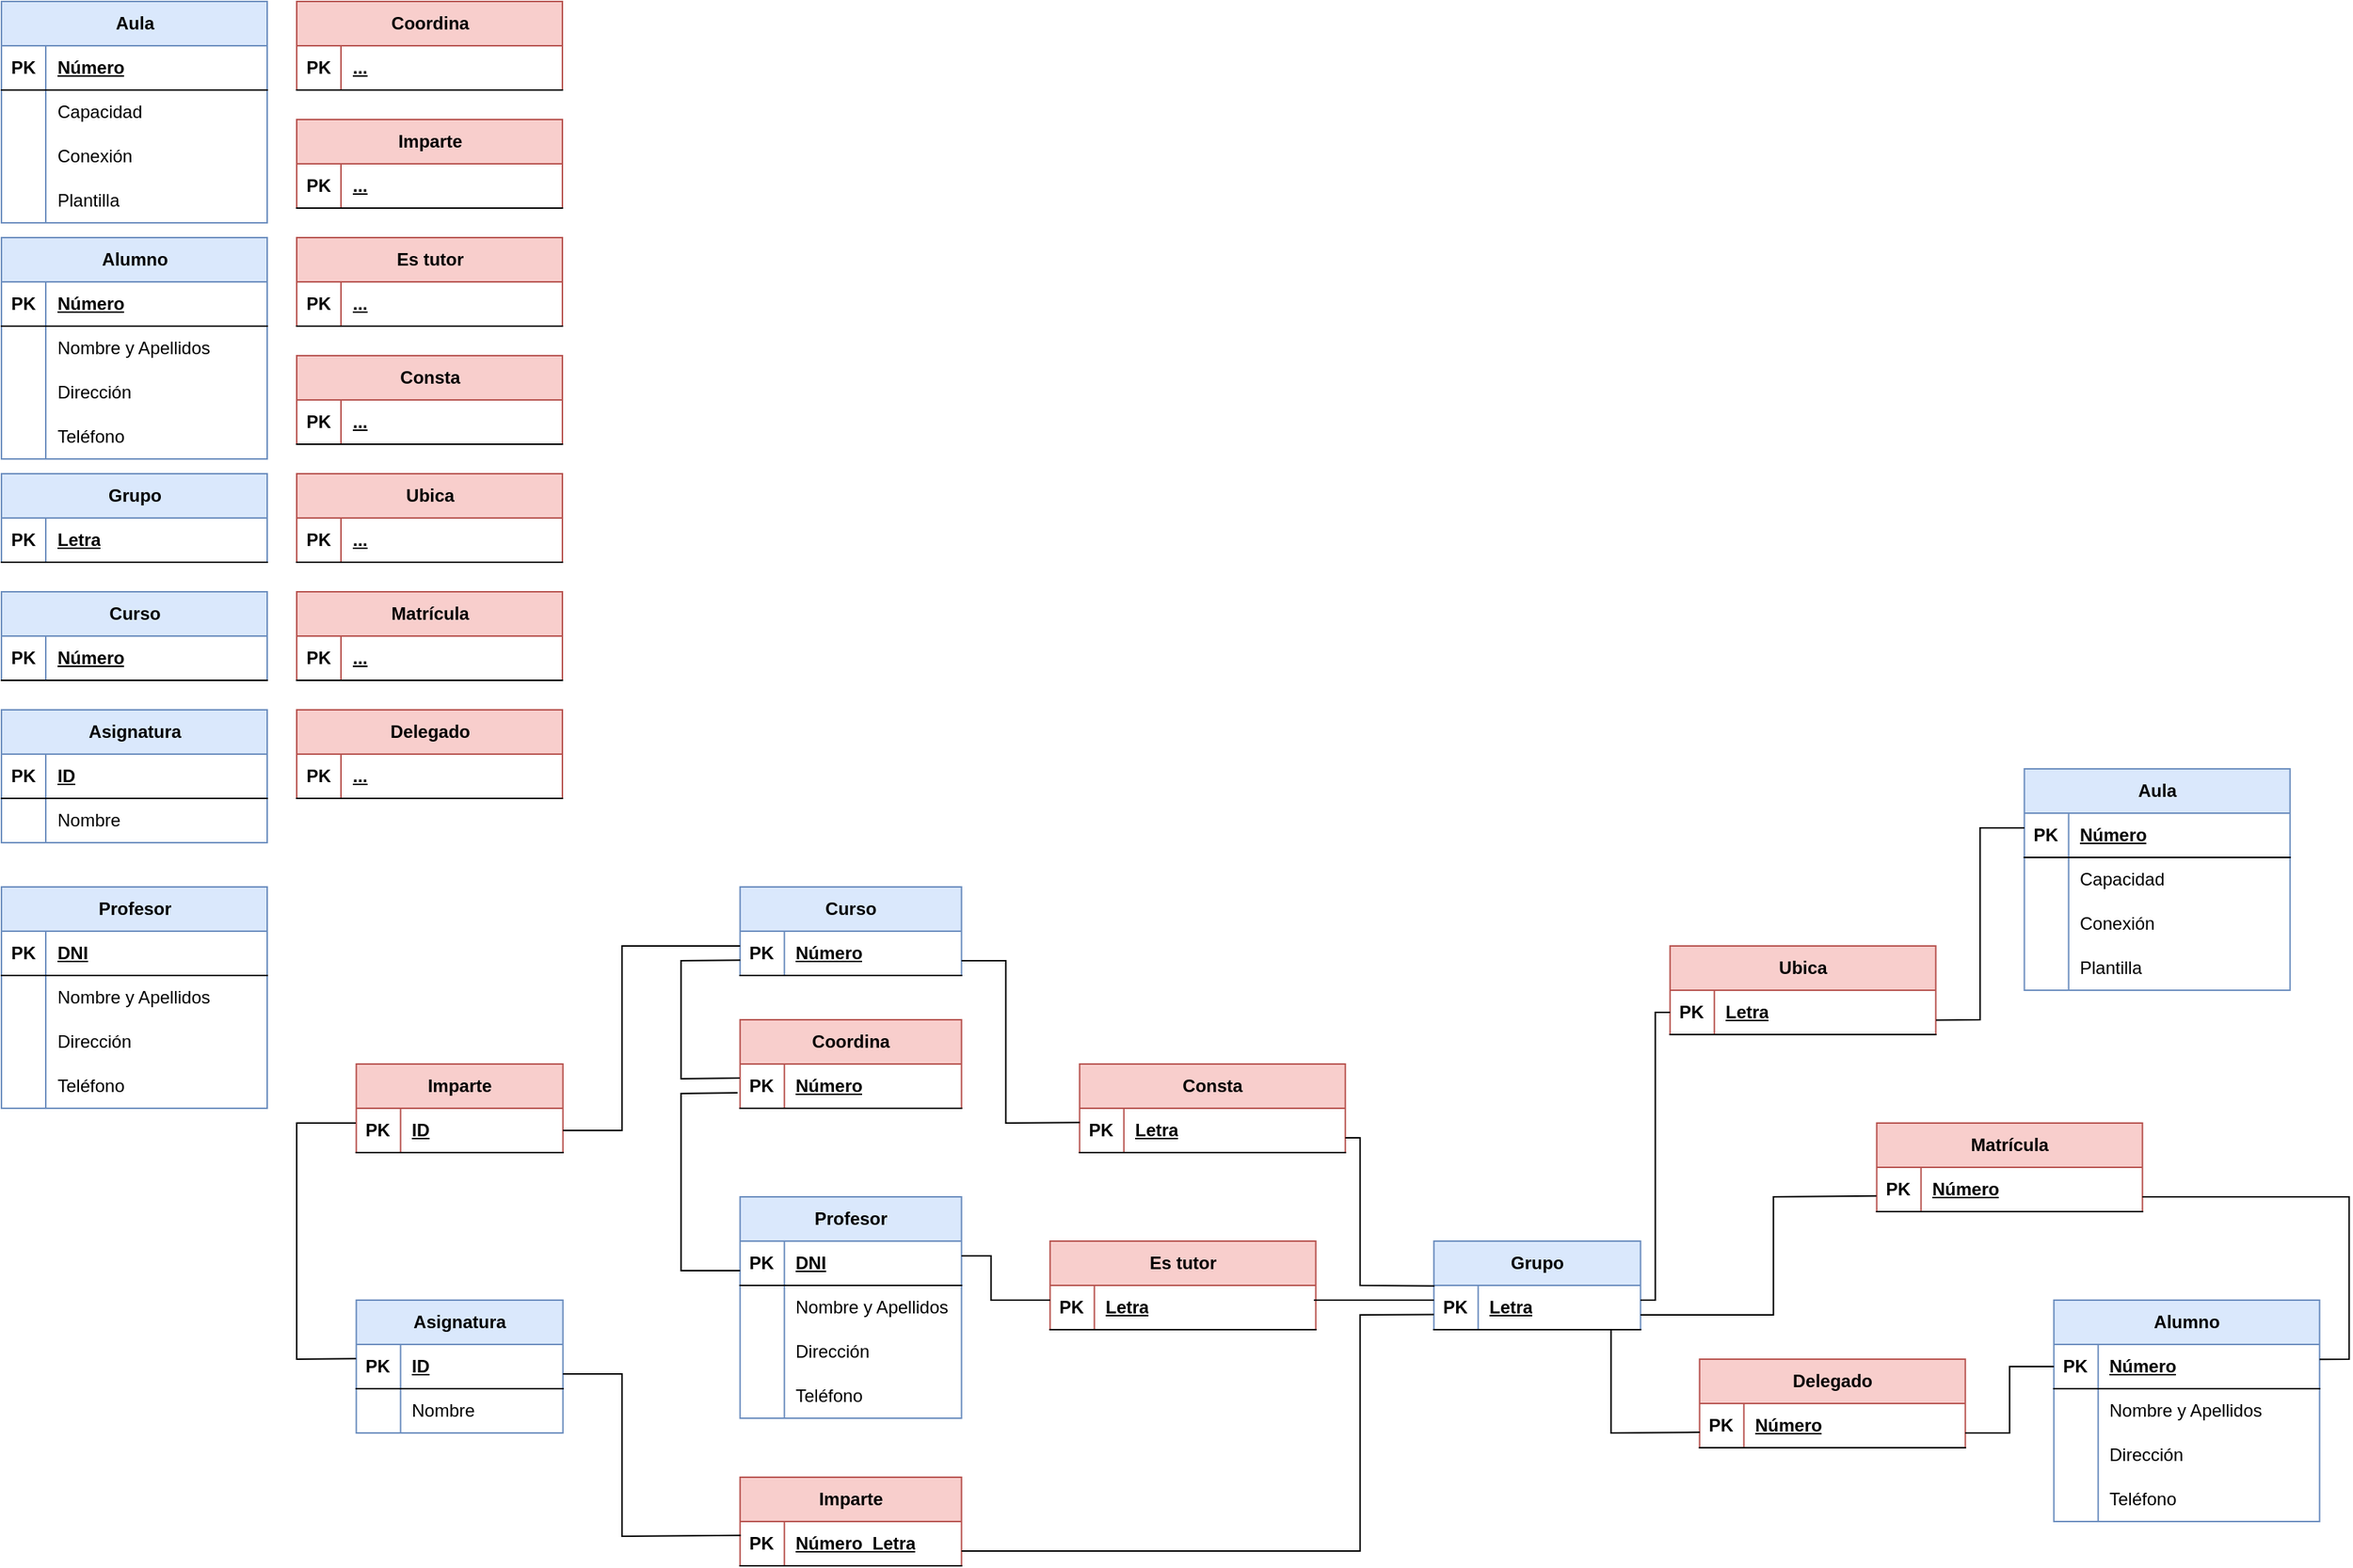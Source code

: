 <mxfile version="22.0.8" type="github">
  <diagram name="Página-1" id="oDHtJsPFHNQQ3BvIg0qt">
    <mxGraphModel dx="1687" dy="935" grid="1" gridSize="10" guides="1" tooltips="1" connect="1" arrows="1" fold="1" page="1" pageScale="1" pageWidth="827" pageHeight="1169" math="0" shadow="0">
      <root>
        <mxCell id="0" />
        <mxCell id="1" parent="0" />
        <mxCell id="24eQZgZOSCL82k7OP-P_-1" value="Aula" style="shape=table;startSize=30;container=1;collapsible=1;childLayout=tableLayout;fixedRows=1;rowLines=0;fontStyle=1;align=center;resizeLast=1;html=1;fillColor=#dae8fc;strokeColor=#6c8ebf;" vertex="1" parent="1">
          <mxGeometry x="40" y="40" width="180" height="150" as="geometry" />
        </mxCell>
        <mxCell id="24eQZgZOSCL82k7OP-P_-2" value="" style="shape=tableRow;horizontal=0;startSize=0;swimlaneHead=0;swimlaneBody=0;fillColor=none;collapsible=0;dropTarget=0;points=[[0,0.5],[1,0.5]];portConstraint=eastwest;top=0;left=0;right=0;bottom=1;" vertex="1" parent="24eQZgZOSCL82k7OP-P_-1">
          <mxGeometry y="30" width="180" height="30" as="geometry" />
        </mxCell>
        <mxCell id="24eQZgZOSCL82k7OP-P_-3" value="PK" style="shape=partialRectangle;connectable=0;fillColor=none;top=0;left=0;bottom=0;right=0;fontStyle=1;overflow=hidden;whiteSpace=wrap;html=1;" vertex="1" parent="24eQZgZOSCL82k7OP-P_-2">
          <mxGeometry width="30" height="30" as="geometry">
            <mxRectangle width="30" height="30" as="alternateBounds" />
          </mxGeometry>
        </mxCell>
        <mxCell id="24eQZgZOSCL82k7OP-P_-4" value="Número" style="shape=partialRectangle;connectable=0;fillColor=none;top=0;left=0;bottom=0;right=0;align=left;spacingLeft=6;fontStyle=5;overflow=hidden;whiteSpace=wrap;html=1;" vertex="1" parent="24eQZgZOSCL82k7OP-P_-2">
          <mxGeometry x="30" width="150" height="30" as="geometry">
            <mxRectangle width="150" height="30" as="alternateBounds" />
          </mxGeometry>
        </mxCell>
        <mxCell id="24eQZgZOSCL82k7OP-P_-5" value="" style="shape=tableRow;horizontal=0;startSize=0;swimlaneHead=0;swimlaneBody=0;fillColor=none;collapsible=0;dropTarget=0;points=[[0,0.5],[1,0.5]];portConstraint=eastwest;top=0;left=0;right=0;bottom=0;" vertex="1" parent="24eQZgZOSCL82k7OP-P_-1">
          <mxGeometry y="60" width="180" height="30" as="geometry" />
        </mxCell>
        <mxCell id="24eQZgZOSCL82k7OP-P_-6" value="" style="shape=partialRectangle;connectable=0;fillColor=none;top=0;left=0;bottom=0;right=0;editable=1;overflow=hidden;whiteSpace=wrap;html=1;" vertex="1" parent="24eQZgZOSCL82k7OP-P_-5">
          <mxGeometry width="30" height="30" as="geometry">
            <mxRectangle width="30" height="30" as="alternateBounds" />
          </mxGeometry>
        </mxCell>
        <mxCell id="24eQZgZOSCL82k7OP-P_-7" value="Capacidad" style="shape=partialRectangle;connectable=0;fillColor=none;top=0;left=0;bottom=0;right=0;align=left;spacingLeft=6;overflow=hidden;whiteSpace=wrap;html=1;" vertex="1" parent="24eQZgZOSCL82k7OP-P_-5">
          <mxGeometry x="30" width="150" height="30" as="geometry">
            <mxRectangle width="150" height="30" as="alternateBounds" />
          </mxGeometry>
        </mxCell>
        <mxCell id="24eQZgZOSCL82k7OP-P_-8" value="" style="shape=tableRow;horizontal=0;startSize=0;swimlaneHead=0;swimlaneBody=0;fillColor=none;collapsible=0;dropTarget=0;points=[[0,0.5],[1,0.5]];portConstraint=eastwest;top=0;left=0;right=0;bottom=0;" vertex="1" parent="24eQZgZOSCL82k7OP-P_-1">
          <mxGeometry y="90" width="180" height="30" as="geometry" />
        </mxCell>
        <mxCell id="24eQZgZOSCL82k7OP-P_-9" value="" style="shape=partialRectangle;connectable=0;fillColor=none;top=0;left=0;bottom=0;right=0;editable=1;overflow=hidden;whiteSpace=wrap;html=1;" vertex="1" parent="24eQZgZOSCL82k7OP-P_-8">
          <mxGeometry width="30" height="30" as="geometry">
            <mxRectangle width="30" height="30" as="alternateBounds" />
          </mxGeometry>
        </mxCell>
        <mxCell id="24eQZgZOSCL82k7OP-P_-10" value="Conexión" style="shape=partialRectangle;connectable=0;fillColor=none;top=0;left=0;bottom=0;right=0;align=left;spacingLeft=6;overflow=hidden;whiteSpace=wrap;html=1;" vertex="1" parent="24eQZgZOSCL82k7OP-P_-8">
          <mxGeometry x="30" width="150" height="30" as="geometry">
            <mxRectangle width="150" height="30" as="alternateBounds" />
          </mxGeometry>
        </mxCell>
        <mxCell id="24eQZgZOSCL82k7OP-P_-11" value="" style="shape=tableRow;horizontal=0;startSize=0;swimlaneHead=0;swimlaneBody=0;fillColor=none;collapsible=0;dropTarget=0;points=[[0,0.5],[1,0.5]];portConstraint=eastwest;top=0;left=0;right=0;bottom=0;" vertex="1" parent="24eQZgZOSCL82k7OP-P_-1">
          <mxGeometry y="120" width="180" height="30" as="geometry" />
        </mxCell>
        <mxCell id="24eQZgZOSCL82k7OP-P_-12" value="" style="shape=partialRectangle;connectable=0;fillColor=none;top=0;left=0;bottom=0;right=0;editable=1;overflow=hidden;whiteSpace=wrap;html=1;" vertex="1" parent="24eQZgZOSCL82k7OP-P_-11">
          <mxGeometry width="30" height="30" as="geometry">
            <mxRectangle width="30" height="30" as="alternateBounds" />
          </mxGeometry>
        </mxCell>
        <mxCell id="24eQZgZOSCL82k7OP-P_-13" value="Plantilla" style="shape=partialRectangle;connectable=0;fillColor=none;top=0;left=0;bottom=0;right=0;align=left;spacingLeft=6;overflow=hidden;whiteSpace=wrap;html=1;" vertex="1" parent="24eQZgZOSCL82k7OP-P_-11">
          <mxGeometry x="30" width="150" height="30" as="geometry">
            <mxRectangle width="150" height="30" as="alternateBounds" />
          </mxGeometry>
        </mxCell>
        <mxCell id="24eQZgZOSCL82k7OP-P_-14" value="Alumno" style="shape=table;startSize=30;container=1;collapsible=1;childLayout=tableLayout;fixedRows=1;rowLines=0;fontStyle=1;align=center;resizeLast=1;html=1;fillColor=#dae8fc;strokeColor=#6c8ebf;" vertex="1" parent="1">
          <mxGeometry x="40" y="200" width="180" height="150" as="geometry" />
        </mxCell>
        <mxCell id="24eQZgZOSCL82k7OP-P_-15" value="" style="shape=tableRow;horizontal=0;startSize=0;swimlaneHead=0;swimlaneBody=0;fillColor=none;collapsible=0;dropTarget=0;points=[[0,0.5],[1,0.5]];portConstraint=eastwest;top=0;left=0;right=0;bottom=1;" vertex="1" parent="24eQZgZOSCL82k7OP-P_-14">
          <mxGeometry y="30" width="180" height="30" as="geometry" />
        </mxCell>
        <mxCell id="24eQZgZOSCL82k7OP-P_-16" value="PK" style="shape=partialRectangle;connectable=0;fillColor=none;top=0;left=0;bottom=0;right=0;fontStyle=1;overflow=hidden;whiteSpace=wrap;html=1;" vertex="1" parent="24eQZgZOSCL82k7OP-P_-15">
          <mxGeometry width="30" height="30" as="geometry">
            <mxRectangle width="30" height="30" as="alternateBounds" />
          </mxGeometry>
        </mxCell>
        <mxCell id="24eQZgZOSCL82k7OP-P_-17" value="Número" style="shape=partialRectangle;connectable=0;fillColor=none;top=0;left=0;bottom=0;right=0;align=left;spacingLeft=6;fontStyle=5;overflow=hidden;whiteSpace=wrap;html=1;" vertex="1" parent="24eQZgZOSCL82k7OP-P_-15">
          <mxGeometry x="30" width="150" height="30" as="geometry">
            <mxRectangle width="150" height="30" as="alternateBounds" />
          </mxGeometry>
        </mxCell>
        <mxCell id="24eQZgZOSCL82k7OP-P_-18" value="" style="shape=tableRow;horizontal=0;startSize=0;swimlaneHead=0;swimlaneBody=0;fillColor=none;collapsible=0;dropTarget=0;points=[[0,0.5],[1,0.5]];portConstraint=eastwest;top=0;left=0;right=0;bottom=0;" vertex="1" parent="24eQZgZOSCL82k7OP-P_-14">
          <mxGeometry y="60" width="180" height="30" as="geometry" />
        </mxCell>
        <mxCell id="24eQZgZOSCL82k7OP-P_-19" value="" style="shape=partialRectangle;connectable=0;fillColor=none;top=0;left=0;bottom=0;right=0;editable=1;overflow=hidden;whiteSpace=wrap;html=1;" vertex="1" parent="24eQZgZOSCL82k7OP-P_-18">
          <mxGeometry width="30" height="30" as="geometry">
            <mxRectangle width="30" height="30" as="alternateBounds" />
          </mxGeometry>
        </mxCell>
        <mxCell id="24eQZgZOSCL82k7OP-P_-20" value="Nombre y Apellidos" style="shape=partialRectangle;connectable=0;fillColor=none;top=0;left=0;bottom=0;right=0;align=left;spacingLeft=6;overflow=hidden;whiteSpace=wrap;html=1;" vertex="1" parent="24eQZgZOSCL82k7OP-P_-18">
          <mxGeometry x="30" width="150" height="30" as="geometry">
            <mxRectangle width="150" height="30" as="alternateBounds" />
          </mxGeometry>
        </mxCell>
        <mxCell id="24eQZgZOSCL82k7OP-P_-21" value="" style="shape=tableRow;horizontal=0;startSize=0;swimlaneHead=0;swimlaneBody=0;fillColor=none;collapsible=0;dropTarget=0;points=[[0,0.5],[1,0.5]];portConstraint=eastwest;top=0;left=0;right=0;bottom=0;" vertex="1" parent="24eQZgZOSCL82k7OP-P_-14">
          <mxGeometry y="90" width="180" height="30" as="geometry" />
        </mxCell>
        <mxCell id="24eQZgZOSCL82k7OP-P_-22" value="" style="shape=partialRectangle;connectable=0;fillColor=none;top=0;left=0;bottom=0;right=0;editable=1;overflow=hidden;whiteSpace=wrap;html=1;" vertex="1" parent="24eQZgZOSCL82k7OP-P_-21">
          <mxGeometry width="30" height="30" as="geometry">
            <mxRectangle width="30" height="30" as="alternateBounds" />
          </mxGeometry>
        </mxCell>
        <mxCell id="24eQZgZOSCL82k7OP-P_-23" value="Dirección" style="shape=partialRectangle;connectable=0;fillColor=none;top=0;left=0;bottom=0;right=0;align=left;spacingLeft=6;overflow=hidden;whiteSpace=wrap;html=1;" vertex="1" parent="24eQZgZOSCL82k7OP-P_-21">
          <mxGeometry x="30" width="150" height="30" as="geometry">
            <mxRectangle width="150" height="30" as="alternateBounds" />
          </mxGeometry>
        </mxCell>
        <mxCell id="24eQZgZOSCL82k7OP-P_-24" value="" style="shape=tableRow;horizontal=0;startSize=0;swimlaneHead=0;swimlaneBody=0;fillColor=none;collapsible=0;dropTarget=0;points=[[0,0.5],[1,0.5]];portConstraint=eastwest;top=0;left=0;right=0;bottom=0;" vertex="1" parent="24eQZgZOSCL82k7OP-P_-14">
          <mxGeometry y="120" width="180" height="30" as="geometry" />
        </mxCell>
        <mxCell id="24eQZgZOSCL82k7OP-P_-25" value="" style="shape=partialRectangle;connectable=0;fillColor=none;top=0;left=0;bottom=0;right=0;editable=1;overflow=hidden;whiteSpace=wrap;html=1;" vertex="1" parent="24eQZgZOSCL82k7OP-P_-24">
          <mxGeometry width="30" height="30" as="geometry">
            <mxRectangle width="30" height="30" as="alternateBounds" />
          </mxGeometry>
        </mxCell>
        <mxCell id="24eQZgZOSCL82k7OP-P_-26" value="Teléfono" style="shape=partialRectangle;connectable=0;fillColor=none;top=0;left=0;bottom=0;right=0;align=left;spacingLeft=6;overflow=hidden;whiteSpace=wrap;html=1;" vertex="1" parent="24eQZgZOSCL82k7OP-P_-24">
          <mxGeometry x="30" width="150" height="30" as="geometry">
            <mxRectangle width="150" height="30" as="alternateBounds" />
          </mxGeometry>
        </mxCell>
        <mxCell id="24eQZgZOSCL82k7OP-P_-27" value="Grupo" style="shape=table;startSize=30;container=1;collapsible=1;childLayout=tableLayout;fixedRows=1;rowLines=0;fontStyle=1;align=center;resizeLast=1;html=1;fillColor=#dae8fc;strokeColor=#6c8ebf;" vertex="1" parent="1">
          <mxGeometry x="40" y="360" width="180" height="60" as="geometry" />
        </mxCell>
        <mxCell id="24eQZgZOSCL82k7OP-P_-28" value="" style="shape=tableRow;horizontal=0;startSize=0;swimlaneHead=0;swimlaneBody=0;fillColor=none;collapsible=0;dropTarget=0;points=[[0,0.5],[1,0.5]];portConstraint=eastwest;top=0;left=0;right=0;bottom=1;" vertex="1" parent="24eQZgZOSCL82k7OP-P_-27">
          <mxGeometry y="30" width="180" height="30" as="geometry" />
        </mxCell>
        <mxCell id="24eQZgZOSCL82k7OP-P_-29" value="PK" style="shape=partialRectangle;connectable=0;fillColor=none;top=0;left=0;bottom=0;right=0;fontStyle=1;overflow=hidden;whiteSpace=wrap;html=1;" vertex="1" parent="24eQZgZOSCL82k7OP-P_-28">
          <mxGeometry width="30" height="30" as="geometry">
            <mxRectangle width="30" height="30" as="alternateBounds" />
          </mxGeometry>
        </mxCell>
        <mxCell id="24eQZgZOSCL82k7OP-P_-30" value="Letra" style="shape=partialRectangle;connectable=0;fillColor=none;top=0;left=0;bottom=0;right=0;align=left;spacingLeft=6;fontStyle=5;overflow=hidden;whiteSpace=wrap;html=1;" vertex="1" parent="24eQZgZOSCL82k7OP-P_-28">
          <mxGeometry x="30" width="150" height="30" as="geometry">
            <mxRectangle width="150" height="30" as="alternateBounds" />
          </mxGeometry>
        </mxCell>
        <mxCell id="24eQZgZOSCL82k7OP-P_-40" value="Curso" style="shape=table;startSize=30;container=1;collapsible=1;childLayout=tableLayout;fixedRows=1;rowLines=0;fontStyle=1;align=center;resizeLast=1;html=1;fillColor=#dae8fc;strokeColor=#6c8ebf;" vertex="1" parent="1">
          <mxGeometry x="40" y="440" width="180" height="60" as="geometry" />
        </mxCell>
        <mxCell id="24eQZgZOSCL82k7OP-P_-41" value="" style="shape=tableRow;horizontal=0;startSize=0;swimlaneHead=0;swimlaneBody=0;fillColor=none;collapsible=0;dropTarget=0;points=[[0,0.5],[1,0.5]];portConstraint=eastwest;top=0;left=0;right=0;bottom=1;" vertex="1" parent="24eQZgZOSCL82k7OP-P_-40">
          <mxGeometry y="30" width="180" height="30" as="geometry" />
        </mxCell>
        <mxCell id="24eQZgZOSCL82k7OP-P_-42" value="PK" style="shape=partialRectangle;connectable=0;fillColor=none;top=0;left=0;bottom=0;right=0;fontStyle=1;overflow=hidden;whiteSpace=wrap;html=1;" vertex="1" parent="24eQZgZOSCL82k7OP-P_-41">
          <mxGeometry width="30" height="30" as="geometry">
            <mxRectangle width="30" height="30" as="alternateBounds" />
          </mxGeometry>
        </mxCell>
        <mxCell id="24eQZgZOSCL82k7OP-P_-43" value="Número" style="shape=partialRectangle;connectable=0;fillColor=none;top=0;left=0;bottom=0;right=0;align=left;spacingLeft=6;fontStyle=5;overflow=hidden;whiteSpace=wrap;html=1;" vertex="1" parent="24eQZgZOSCL82k7OP-P_-41">
          <mxGeometry x="30" width="150" height="30" as="geometry">
            <mxRectangle width="150" height="30" as="alternateBounds" />
          </mxGeometry>
        </mxCell>
        <mxCell id="24eQZgZOSCL82k7OP-P_-48" value="Asignatura" style="shape=table;startSize=30;container=1;collapsible=1;childLayout=tableLayout;fixedRows=1;rowLines=0;fontStyle=1;align=center;resizeLast=1;html=1;fillColor=#dae8fc;strokeColor=#6c8ebf;" vertex="1" parent="1">
          <mxGeometry x="40" y="520" width="180" height="90" as="geometry" />
        </mxCell>
        <mxCell id="24eQZgZOSCL82k7OP-P_-49" value="" style="shape=tableRow;horizontal=0;startSize=0;swimlaneHead=0;swimlaneBody=0;fillColor=none;collapsible=0;dropTarget=0;points=[[0,0.5],[1,0.5]];portConstraint=eastwest;top=0;left=0;right=0;bottom=1;" vertex="1" parent="24eQZgZOSCL82k7OP-P_-48">
          <mxGeometry y="30" width="180" height="30" as="geometry" />
        </mxCell>
        <mxCell id="24eQZgZOSCL82k7OP-P_-50" value="PK" style="shape=partialRectangle;connectable=0;fillColor=none;top=0;left=0;bottom=0;right=0;fontStyle=1;overflow=hidden;whiteSpace=wrap;html=1;" vertex="1" parent="24eQZgZOSCL82k7OP-P_-49">
          <mxGeometry width="30" height="30" as="geometry">
            <mxRectangle width="30" height="30" as="alternateBounds" />
          </mxGeometry>
        </mxCell>
        <mxCell id="24eQZgZOSCL82k7OP-P_-51" value="ID" style="shape=partialRectangle;connectable=0;fillColor=none;top=0;left=0;bottom=0;right=0;align=left;spacingLeft=6;fontStyle=5;overflow=hidden;whiteSpace=wrap;html=1;" vertex="1" parent="24eQZgZOSCL82k7OP-P_-49">
          <mxGeometry x="30" width="150" height="30" as="geometry">
            <mxRectangle width="150" height="30" as="alternateBounds" />
          </mxGeometry>
        </mxCell>
        <mxCell id="24eQZgZOSCL82k7OP-P_-52" value="" style="shape=tableRow;horizontal=0;startSize=0;swimlaneHead=0;swimlaneBody=0;fillColor=none;collapsible=0;dropTarget=0;points=[[0,0.5],[1,0.5]];portConstraint=eastwest;top=0;left=0;right=0;bottom=0;" vertex="1" parent="24eQZgZOSCL82k7OP-P_-48">
          <mxGeometry y="60" width="180" height="30" as="geometry" />
        </mxCell>
        <mxCell id="24eQZgZOSCL82k7OP-P_-53" value="" style="shape=partialRectangle;connectable=0;fillColor=none;top=0;left=0;bottom=0;right=0;editable=1;overflow=hidden;whiteSpace=wrap;html=1;" vertex="1" parent="24eQZgZOSCL82k7OP-P_-52">
          <mxGeometry width="30" height="30" as="geometry">
            <mxRectangle width="30" height="30" as="alternateBounds" />
          </mxGeometry>
        </mxCell>
        <mxCell id="24eQZgZOSCL82k7OP-P_-54" value="Nombre" style="shape=partialRectangle;connectable=0;fillColor=none;top=0;left=0;bottom=0;right=0;align=left;spacingLeft=6;overflow=hidden;whiteSpace=wrap;html=1;" vertex="1" parent="24eQZgZOSCL82k7OP-P_-52">
          <mxGeometry x="30" width="150" height="30" as="geometry">
            <mxRectangle width="150" height="30" as="alternateBounds" />
          </mxGeometry>
        </mxCell>
        <mxCell id="24eQZgZOSCL82k7OP-P_-61" value="Profesor" style="shape=table;startSize=30;container=1;collapsible=1;childLayout=tableLayout;fixedRows=1;rowLines=0;fontStyle=1;align=center;resizeLast=1;html=1;fillColor=#dae8fc;strokeColor=#6c8ebf;" vertex="1" parent="1">
          <mxGeometry x="40" y="640" width="180" height="150" as="geometry" />
        </mxCell>
        <mxCell id="24eQZgZOSCL82k7OP-P_-62" value="" style="shape=tableRow;horizontal=0;startSize=0;swimlaneHead=0;swimlaneBody=0;fillColor=none;collapsible=0;dropTarget=0;points=[[0,0.5],[1,0.5]];portConstraint=eastwest;top=0;left=0;right=0;bottom=1;" vertex="1" parent="24eQZgZOSCL82k7OP-P_-61">
          <mxGeometry y="30" width="180" height="30" as="geometry" />
        </mxCell>
        <mxCell id="24eQZgZOSCL82k7OP-P_-63" value="PK" style="shape=partialRectangle;connectable=0;fillColor=none;top=0;left=0;bottom=0;right=0;fontStyle=1;overflow=hidden;whiteSpace=wrap;html=1;" vertex="1" parent="24eQZgZOSCL82k7OP-P_-62">
          <mxGeometry width="30" height="30" as="geometry">
            <mxRectangle width="30" height="30" as="alternateBounds" />
          </mxGeometry>
        </mxCell>
        <mxCell id="24eQZgZOSCL82k7OP-P_-64" value="DNI" style="shape=partialRectangle;connectable=0;fillColor=none;top=0;left=0;bottom=0;right=0;align=left;spacingLeft=6;fontStyle=5;overflow=hidden;whiteSpace=wrap;html=1;" vertex="1" parent="24eQZgZOSCL82k7OP-P_-62">
          <mxGeometry x="30" width="150" height="30" as="geometry">
            <mxRectangle width="150" height="30" as="alternateBounds" />
          </mxGeometry>
        </mxCell>
        <mxCell id="24eQZgZOSCL82k7OP-P_-65" value="" style="shape=tableRow;horizontal=0;startSize=0;swimlaneHead=0;swimlaneBody=0;fillColor=none;collapsible=0;dropTarget=0;points=[[0,0.5],[1,0.5]];portConstraint=eastwest;top=0;left=0;right=0;bottom=0;" vertex="1" parent="24eQZgZOSCL82k7OP-P_-61">
          <mxGeometry y="60" width="180" height="30" as="geometry" />
        </mxCell>
        <mxCell id="24eQZgZOSCL82k7OP-P_-66" value="" style="shape=partialRectangle;connectable=0;fillColor=none;top=0;left=0;bottom=0;right=0;editable=1;overflow=hidden;whiteSpace=wrap;html=1;" vertex="1" parent="24eQZgZOSCL82k7OP-P_-65">
          <mxGeometry width="30" height="30" as="geometry">
            <mxRectangle width="30" height="30" as="alternateBounds" />
          </mxGeometry>
        </mxCell>
        <mxCell id="24eQZgZOSCL82k7OP-P_-67" value="Nombre y Apellidos" style="shape=partialRectangle;connectable=0;fillColor=none;top=0;left=0;bottom=0;right=0;align=left;spacingLeft=6;overflow=hidden;whiteSpace=wrap;html=1;" vertex="1" parent="24eQZgZOSCL82k7OP-P_-65">
          <mxGeometry x="30" width="150" height="30" as="geometry">
            <mxRectangle width="150" height="30" as="alternateBounds" />
          </mxGeometry>
        </mxCell>
        <mxCell id="24eQZgZOSCL82k7OP-P_-68" value="" style="shape=tableRow;horizontal=0;startSize=0;swimlaneHead=0;swimlaneBody=0;fillColor=none;collapsible=0;dropTarget=0;points=[[0,0.5],[1,0.5]];portConstraint=eastwest;top=0;left=0;right=0;bottom=0;" vertex="1" parent="24eQZgZOSCL82k7OP-P_-61">
          <mxGeometry y="90" width="180" height="30" as="geometry" />
        </mxCell>
        <mxCell id="24eQZgZOSCL82k7OP-P_-69" value="" style="shape=partialRectangle;connectable=0;fillColor=none;top=0;left=0;bottom=0;right=0;editable=1;overflow=hidden;whiteSpace=wrap;html=1;" vertex="1" parent="24eQZgZOSCL82k7OP-P_-68">
          <mxGeometry width="30" height="30" as="geometry">
            <mxRectangle width="30" height="30" as="alternateBounds" />
          </mxGeometry>
        </mxCell>
        <mxCell id="24eQZgZOSCL82k7OP-P_-70" value="Dirección" style="shape=partialRectangle;connectable=0;fillColor=none;top=0;left=0;bottom=0;right=0;align=left;spacingLeft=6;overflow=hidden;whiteSpace=wrap;html=1;" vertex="1" parent="24eQZgZOSCL82k7OP-P_-68">
          <mxGeometry x="30" width="150" height="30" as="geometry">
            <mxRectangle width="150" height="30" as="alternateBounds" />
          </mxGeometry>
        </mxCell>
        <mxCell id="24eQZgZOSCL82k7OP-P_-71" value="" style="shape=tableRow;horizontal=0;startSize=0;swimlaneHead=0;swimlaneBody=0;fillColor=none;collapsible=0;dropTarget=0;points=[[0,0.5],[1,0.5]];portConstraint=eastwest;top=0;left=0;right=0;bottom=0;" vertex="1" parent="24eQZgZOSCL82k7OP-P_-61">
          <mxGeometry y="120" width="180" height="30" as="geometry" />
        </mxCell>
        <mxCell id="24eQZgZOSCL82k7OP-P_-72" value="" style="shape=partialRectangle;connectable=0;fillColor=none;top=0;left=0;bottom=0;right=0;editable=1;overflow=hidden;whiteSpace=wrap;html=1;" vertex="1" parent="24eQZgZOSCL82k7OP-P_-71">
          <mxGeometry width="30" height="30" as="geometry">
            <mxRectangle width="30" height="30" as="alternateBounds" />
          </mxGeometry>
        </mxCell>
        <mxCell id="24eQZgZOSCL82k7OP-P_-73" value="Teléfono" style="shape=partialRectangle;connectable=0;fillColor=none;top=0;left=0;bottom=0;right=0;align=left;spacingLeft=6;overflow=hidden;whiteSpace=wrap;html=1;" vertex="1" parent="24eQZgZOSCL82k7OP-P_-71">
          <mxGeometry x="30" width="150" height="30" as="geometry">
            <mxRectangle width="150" height="30" as="alternateBounds" />
          </mxGeometry>
        </mxCell>
        <mxCell id="24eQZgZOSCL82k7OP-P_-74" value="Coordina" style="shape=table;startSize=30;container=1;collapsible=1;childLayout=tableLayout;fixedRows=1;rowLines=0;fontStyle=1;align=center;resizeLast=1;html=1;fillColor=#f8cecc;strokeColor=#b85450;" vertex="1" parent="1">
          <mxGeometry x="240" y="40" width="180" height="60" as="geometry" />
        </mxCell>
        <mxCell id="24eQZgZOSCL82k7OP-P_-75" value="" style="shape=tableRow;horizontal=0;startSize=0;swimlaneHead=0;swimlaneBody=0;fillColor=none;collapsible=0;dropTarget=0;points=[[0,0.5],[1,0.5]];portConstraint=eastwest;top=0;left=0;right=0;bottom=1;" vertex="1" parent="24eQZgZOSCL82k7OP-P_-74">
          <mxGeometry y="30" width="180" height="30" as="geometry" />
        </mxCell>
        <mxCell id="24eQZgZOSCL82k7OP-P_-76" value="PK" style="shape=partialRectangle;connectable=0;fillColor=none;top=0;left=0;bottom=0;right=0;fontStyle=1;overflow=hidden;whiteSpace=wrap;html=1;" vertex="1" parent="24eQZgZOSCL82k7OP-P_-75">
          <mxGeometry width="30" height="30" as="geometry">
            <mxRectangle width="30" height="30" as="alternateBounds" />
          </mxGeometry>
        </mxCell>
        <mxCell id="24eQZgZOSCL82k7OP-P_-77" value="..." style="shape=partialRectangle;connectable=0;fillColor=none;top=0;left=0;bottom=0;right=0;align=left;spacingLeft=6;fontStyle=5;overflow=hidden;whiteSpace=wrap;html=1;" vertex="1" parent="24eQZgZOSCL82k7OP-P_-75">
          <mxGeometry x="30" width="150" height="30" as="geometry">
            <mxRectangle width="150" height="30" as="alternateBounds" />
          </mxGeometry>
        </mxCell>
        <mxCell id="24eQZgZOSCL82k7OP-P_-87" value="Imparte" style="shape=table;startSize=30;container=1;collapsible=1;childLayout=tableLayout;fixedRows=1;rowLines=0;fontStyle=1;align=center;resizeLast=1;html=1;fillColor=#f8cecc;strokeColor=#b85450;" vertex="1" parent="1">
          <mxGeometry x="240" y="120" width="180" height="60" as="geometry" />
        </mxCell>
        <mxCell id="24eQZgZOSCL82k7OP-P_-88" value="" style="shape=tableRow;horizontal=0;startSize=0;swimlaneHead=0;swimlaneBody=0;fillColor=none;collapsible=0;dropTarget=0;points=[[0,0.5],[1,0.5]];portConstraint=eastwest;top=0;left=0;right=0;bottom=1;" vertex="1" parent="24eQZgZOSCL82k7OP-P_-87">
          <mxGeometry y="30" width="180" height="30" as="geometry" />
        </mxCell>
        <mxCell id="24eQZgZOSCL82k7OP-P_-89" value="PK" style="shape=partialRectangle;connectable=0;fillColor=none;top=0;left=0;bottom=0;right=0;fontStyle=1;overflow=hidden;whiteSpace=wrap;html=1;" vertex="1" parent="24eQZgZOSCL82k7OP-P_-88">
          <mxGeometry width="30" height="30" as="geometry">
            <mxRectangle width="30" height="30" as="alternateBounds" />
          </mxGeometry>
        </mxCell>
        <mxCell id="24eQZgZOSCL82k7OP-P_-90" value="..." style="shape=partialRectangle;connectable=0;fillColor=none;top=0;left=0;bottom=0;right=0;align=left;spacingLeft=6;fontStyle=5;overflow=hidden;whiteSpace=wrap;html=1;" vertex="1" parent="24eQZgZOSCL82k7OP-P_-88">
          <mxGeometry x="30" width="150" height="30" as="geometry">
            <mxRectangle width="150" height="30" as="alternateBounds" />
          </mxGeometry>
        </mxCell>
        <mxCell id="24eQZgZOSCL82k7OP-P_-94" value="Es tutor" style="shape=table;startSize=30;container=1;collapsible=1;childLayout=tableLayout;fixedRows=1;rowLines=0;fontStyle=1;align=center;resizeLast=1;html=1;fillColor=#f8cecc;strokeColor=#b85450;" vertex="1" parent="1">
          <mxGeometry x="240" y="200" width="180" height="60" as="geometry" />
        </mxCell>
        <mxCell id="24eQZgZOSCL82k7OP-P_-95" value="" style="shape=tableRow;horizontal=0;startSize=0;swimlaneHead=0;swimlaneBody=0;fillColor=none;collapsible=0;dropTarget=0;points=[[0,0.5],[1,0.5]];portConstraint=eastwest;top=0;left=0;right=0;bottom=1;" vertex="1" parent="24eQZgZOSCL82k7OP-P_-94">
          <mxGeometry y="30" width="180" height="30" as="geometry" />
        </mxCell>
        <mxCell id="24eQZgZOSCL82k7OP-P_-96" value="PK" style="shape=partialRectangle;connectable=0;fillColor=none;top=0;left=0;bottom=0;right=0;fontStyle=1;overflow=hidden;whiteSpace=wrap;html=1;" vertex="1" parent="24eQZgZOSCL82k7OP-P_-95">
          <mxGeometry width="30" height="30" as="geometry">
            <mxRectangle width="30" height="30" as="alternateBounds" />
          </mxGeometry>
        </mxCell>
        <mxCell id="24eQZgZOSCL82k7OP-P_-97" value="..." style="shape=partialRectangle;connectable=0;fillColor=none;top=0;left=0;bottom=0;right=0;align=left;spacingLeft=6;fontStyle=5;overflow=hidden;whiteSpace=wrap;html=1;" vertex="1" parent="24eQZgZOSCL82k7OP-P_-95">
          <mxGeometry x="30" width="150" height="30" as="geometry">
            <mxRectangle width="150" height="30" as="alternateBounds" />
          </mxGeometry>
        </mxCell>
        <mxCell id="24eQZgZOSCL82k7OP-P_-101" value="Consta" style="shape=table;startSize=30;container=1;collapsible=1;childLayout=tableLayout;fixedRows=1;rowLines=0;fontStyle=1;align=center;resizeLast=1;html=1;fillColor=#f8cecc;strokeColor=#b85450;" vertex="1" parent="1">
          <mxGeometry x="240" y="280" width="180" height="60" as="geometry" />
        </mxCell>
        <mxCell id="24eQZgZOSCL82k7OP-P_-102" value="" style="shape=tableRow;horizontal=0;startSize=0;swimlaneHead=0;swimlaneBody=0;fillColor=none;collapsible=0;dropTarget=0;points=[[0,0.5],[1,0.5]];portConstraint=eastwest;top=0;left=0;right=0;bottom=1;" vertex="1" parent="24eQZgZOSCL82k7OP-P_-101">
          <mxGeometry y="30" width="180" height="30" as="geometry" />
        </mxCell>
        <mxCell id="24eQZgZOSCL82k7OP-P_-103" value="PK" style="shape=partialRectangle;connectable=0;fillColor=none;top=0;left=0;bottom=0;right=0;fontStyle=1;overflow=hidden;whiteSpace=wrap;html=1;" vertex="1" parent="24eQZgZOSCL82k7OP-P_-102">
          <mxGeometry width="30" height="30" as="geometry">
            <mxRectangle width="30" height="30" as="alternateBounds" />
          </mxGeometry>
        </mxCell>
        <mxCell id="24eQZgZOSCL82k7OP-P_-104" value="..." style="shape=partialRectangle;connectable=0;fillColor=none;top=0;left=0;bottom=0;right=0;align=left;spacingLeft=6;fontStyle=5;overflow=hidden;whiteSpace=wrap;html=1;" vertex="1" parent="24eQZgZOSCL82k7OP-P_-102">
          <mxGeometry x="30" width="150" height="30" as="geometry">
            <mxRectangle width="150" height="30" as="alternateBounds" />
          </mxGeometry>
        </mxCell>
        <mxCell id="24eQZgZOSCL82k7OP-P_-108" value="Ubica" style="shape=table;startSize=30;container=1;collapsible=1;childLayout=tableLayout;fixedRows=1;rowLines=0;fontStyle=1;align=center;resizeLast=1;html=1;fillColor=#f8cecc;strokeColor=#b85450;" vertex="1" parent="1">
          <mxGeometry x="240" y="360" width="180" height="60" as="geometry" />
        </mxCell>
        <mxCell id="24eQZgZOSCL82k7OP-P_-109" value="" style="shape=tableRow;horizontal=0;startSize=0;swimlaneHead=0;swimlaneBody=0;fillColor=none;collapsible=0;dropTarget=0;points=[[0,0.5],[1,0.5]];portConstraint=eastwest;top=0;left=0;right=0;bottom=1;" vertex="1" parent="24eQZgZOSCL82k7OP-P_-108">
          <mxGeometry y="30" width="180" height="30" as="geometry" />
        </mxCell>
        <mxCell id="24eQZgZOSCL82k7OP-P_-110" value="PK" style="shape=partialRectangle;connectable=0;fillColor=none;top=0;left=0;bottom=0;right=0;fontStyle=1;overflow=hidden;whiteSpace=wrap;html=1;" vertex="1" parent="24eQZgZOSCL82k7OP-P_-109">
          <mxGeometry width="30" height="30" as="geometry">
            <mxRectangle width="30" height="30" as="alternateBounds" />
          </mxGeometry>
        </mxCell>
        <mxCell id="24eQZgZOSCL82k7OP-P_-111" value="..." style="shape=partialRectangle;connectable=0;fillColor=none;top=0;left=0;bottom=0;right=0;align=left;spacingLeft=6;fontStyle=5;overflow=hidden;whiteSpace=wrap;html=1;" vertex="1" parent="24eQZgZOSCL82k7OP-P_-109">
          <mxGeometry x="30" width="150" height="30" as="geometry">
            <mxRectangle width="150" height="30" as="alternateBounds" />
          </mxGeometry>
        </mxCell>
        <mxCell id="24eQZgZOSCL82k7OP-P_-115" value="Matrícula" style="shape=table;startSize=30;container=1;collapsible=1;childLayout=tableLayout;fixedRows=1;rowLines=0;fontStyle=1;align=center;resizeLast=1;html=1;fillColor=#f8cecc;strokeColor=#b85450;" vertex="1" parent="1">
          <mxGeometry x="240" y="440" width="180" height="60" as="geometry" />
        </mxCell>
        <mxCell id="24eQZgZOSCL82k7OP-P_-116" value="" style="shape=tableRow;horizontal=0;startSize=0;swimlaneHead=0;swimlaneBody=0;fillColor=none;collapsible=0;dropTarget=0;points=[[0,0.5],[1,0.5]];portConstraint=eastwest;top=0;left=0;right=0;bottom=1;" vertex="1" parent="24eQZgZOSCL82k7OP-P_-115">
          <mxGeometry y="30" width="180" height="30" as="geometry" />
        </mxCell>
        <mxCell id="24eQZgZOSCL82k7OP-P_-117" value="PK" style="shape=partialRectangle;connectable=0;fillColor=none;top=0;left=0;bottom=0;right=0;fontStyle=1;overflow=hidden;whiteSpace=wrap;html=1;" vertex="1" parent="24eQZgZOSCL82k7OP-P_-116">
          <mxGeometry width="30" height="30" as="geometry">
            <mxRectangle width="30" height="30" as="alternateBounds" />
          </mxGeometry>
        </mxCell>
        <mxCell id="24eQZgZOSCL82k7OP-P_-118" value="..." style="shape=partialRectangle;connectable=0;fillColor=none;top=0;left=0;bottom=0;right=0;align=left;spacingLeft=6;fontStyle=5;overflow=hidden;whiteSpace=wrap;html=1;" vertex="1" parent="24eQZgZOSCL82k7OP-P_-116">
          <mxGeometry x="30" width="150" height="30" as="geometry">
            <mxRectangle width="150" height="30" as="alternateBounds" />
          </mxGeometry>
        </mxCell>
        <mxCell id="24eQZgZOSCL82k7OP-P_-122" value="Delegado" style="shape=table;startSize=30;container=1;collapsible=1;childLayout=tableLayout;fixedRows=1;rowLines=0;fontStyle=1;align=center;resizeLast=1;html=1;fillColor=#f8cecc;strokeColor=#b85450;" vertex="1" parent="1">
          <mxGeometry x="240" y="520" width="180" height="60" as="geometry" />
        </mxCell>
        <mxCell id="24eQZgZOSCL82k7OP-P_-123" value="" style="shape=tableRow;horizontal=0;startSize=0;swimlaneHead=0;swimlaneBody=0;fillColor=none;collapsible=0;dropTarget=0;points=[[0,0.5],[1,0.5]];portConstraint=eastwest;top=0;left=0;right=0;bottom=1;" vertex="1" parent="24eQZgZOSCL82k7OP-P_-122">
          <mxGeometry y="30" width="180" height="30" as="geometry" />
        </mxCell>
        <mxCell id="24eQZgZOSCL82k7OP-P_-124" value="PK" style="shape=partialRectangle;connectable=0;fillColor=none;top=0;left=0;bottom=0;right=0;fontStyle=1;overflow=hidden;whiteSpace=wrap;html=1;" vertex="1" parent="24eQZgZOSCL82k7OP-P_-123">
          <mxGeometry width="30" height="30" as="geometry">
            <mxRectangle width="30" height="30" as="alternateBounds" />
          </mxGeometry>
        </mxCell>
        <mxCell id="24eQZgZOSCL82k7OP-P_-125" value="..." style="shape=partialRectangle;connectable=0;fillColor=none;top=0;left=0;bottom=0;right=0;align=left;spacingLeft=6;fontStyle=5;overflow=hidden;whiteSpace=wrap;html=1;" vertex="1" parent="24eQZgZOSCL82k7OP-P_-123">
          <mxGeometry x="30" width="150" height="30" as="geometry">
            <mxRectangle width="150" height="30" as="alternateBounds" />
          </mxGeometry>
        </mxCell>
        <mxCell id="24eQZgZOSCL82k7OP-P_-129" value="Curso" style="shape=table;startSize=30;container=1;collapsible=1;childLayout=tableLayout;fixedRows=1;rowLines=0;fontStyle=1;align=center;resizeLast=1;html=1;fillColor=#dae8fc;strokeColor=#6c8ebf;" vertex="1" parent="1">
          <mxGeometry x="540.35" y="640" width="150" height="60" as="geometry" />
        </mxCell>
        <mxCell id="24eQZgZOSCL82k7OP-P_-130" value="" style="shape=tableRow;horizontal=0;startSize=0;swimlaneHead=0;swimlaneBody=0;fillColor=none;collapsible=0;dropTarget=0;points=[[0,0.5],[1,0.5]];portConstraint=eastwest;top=0;left=0;right=0;bottom=1;" vertex="1" parent="24eQZgZOSCL82k7OP-P_-129">
          <mxGeometry y="30" width="150" height="30" as="geometry" />
        </mxCell>
        <mxCell id="24eQZgZOSCL82k7OP-P_-131" value="PK" style="shape=partialRectangle;connectable=0;fillColor=none;top=0;left=0;bottom=0;right=0;fontStyle=1;overflow=hidden;whiteSpace=wrap;html=1;" vertex="1" parent="24eQZgZOSCL82k7OP-P_-130">
          <mxGeometry width="30" height="30" as="geometry">
            <mxRectangle width="30" height="30" as="alternateBounds" />
          </mxGeometry>
        </mxCell>
        <mxCell id="24eQZgZOSCL82k7OP-P_-132" value="Número" style="shape=partialRectangle;connectable=0;fillColor=none;top=0;left=0;bottom=0;right=0;align=left;spacingLeft=6;fontStyle=5;overflow=hidden;whiteSpace=wrap;html=1;" vertex="1" parent="24eQZgZOSCL82k7OP-P_-130">
          <mxGeometry x="30" width="120" height="30" as="geometry">
            <mxRectangle width="120" height="30" as="alternateBounds" />
          </mxGeometry>
        </mxCell>
        <mxCell id="24eQZgZOSCL82k7OP-P_-133" value="Profesor" style="shape=table;startSize=30;container=1;collapsible=1;childLayout=tableLayout;fixedRows=1;rowLines=0;fontStyle=1;align=center;resizeLast=1;html=1;fillColor=#dae8fc;strokeColor=#6c8ebf;" vertex="1" parent="1">
          <mxGeometry x="540.35" y="850" width="150" height="150" as="geometry" />
        </mxCell>
        <mxCell id="24eQZgZOSCL82k7OP-P_-134" value="" style="shape=tableRow;horizontal=0;startSize=0;swimlaneHead=0;swimlaneBody=0;fillColor=none;collapsible=0;dropTarget=0;points=[[0,0.5],[1,0.5]];portConstraint=eastwest;top=0;left=0;right=0;bottom=1;" vertex="1" parent="24eQZgZOSCL82k7OP-P_-133">
          <mxGeometry y="30" width="150" height="30" as="geometry" />
        </mxCell>
        <mxCell id="24eQZgZOSCL82k7OP-P_-135" value="PK" style="shape=partialRectangle;connectable=0;fillColor=none;top=0;left=0;bottom=0;right=0;fontStyle=1;overflow=hidden;whiteSpace=wrap;html=1;" vertex="1" parent="24eQZgZOSCL82k7OP-P_-134">
          <mxGeometry width="30" height="30" as="geometry">
            <mxRectangle width="30" height="30" as="alternateBounds" />
          </mxGeometry>
        </mxCell>
        <mxCell id="24eQZgZOSCL82k7OP-P_-136" value="DNI" style="shape=partialRectangle;connectable=0;fillColor=none;top=0;left=0;bottom=0;right=0;align=left;spacingLeft=6;fontStyle=5;overflow=hidden;whiteSpace=wrap;html=1;" vertex="1" parent="24eQZgZOSCL82k7OP-P_-134">
          <mxGeometry x="30" width="120" height="30" as="geometry">
            <mxRectangle width="120" height="30" as="alternateBounds" />
          </mxGeometry>
        </mxCell>
        <mxCell id="24eQZgZOSCL82k7OP-P_-137" value="" style="shape=tableRow;horizontal=0;startSize=0;swimlaneHead=0;swimlaneBody=0;fillColor=none;collapsible=0;dropTarget=0;points=[[0,0.5],[1,0.5]];portConstraint=eastwest;top=0;left=0;right=0;bottom=0;" vertex="1" parent="24eQZgZOSCL82k7OP-P_-133">
          <mxGeometry y="60" width="150" height="30" as="geometry" />
        </mxCell>
        <mxCell id="24eQZgZOSCL82k7OP-P_-138" value="" style="shape=partialRectangle;connectable=0;fillColor=none;top=0;left=0;bottom=0;right=0;editable=1;overflow=hidden;whiteSpace=wrap;html=1;" vertex="1" parent="24eQZgZOSCL82k7OP-P_-137">
          <mxGeometry width="30" height="30" as="geometry">
            <mxRectangle width="30" height="30" as="alternateBounds" />
          </mxGeometry>
        </mxCell>
        <mxCell id="24eQZgZOSCL82k7OP-P_-139" value="Nombre y Apellidos" style="shape=partialRectangle;connectable=0;fillColor=none;top=0;left=0;bottom=0;right=0;align=left;spacingLeft=6;overflow=hidden;whiteSpace=wrap;html=1;" vertex="1" parent="24eQZgZOSCL82k7OP-P_-137">
          <mxGeometry x="30" width="120" height="30" as="geometry">
            <mxRectangle width="120" height="30" as="alternateBounds" />
          </mxGeometry>
        </mxCell>
        <mxCell id="24eQZgZOSCL82k7OP-P_-140" value="" style="shape=tableRow;horizontal=0;startSize=0;swimlaneHead=0;swimlaneBody=0;fillColor=none;collapsible=0;dropTarget=0;points=[[0,0.5],[1,0.5]];portConstraint=eastwest;top=0;left=0;right=0;bottom=0;" vertex="1" parent="24eQZgZOSCL82k7OP-P_-133">
          <mxGeometry y="90" width="150" height="30" as="geometry" />
        </mxCell>
        <mxCell id="24eQZgZOSCL82k7OP-P_-141" value="" style="shape=partialRectangle;connectable=0;fillColor=none;top=0;left=0;bottom=0;right=0;editable=1;overflow=hidden;whiteSpace=wrap;html=1;" vertex="1" parent="24eQZgZOSCL82k7OP-P_-140">
          <mxGeometry width="30" height="30" as="geometry">
            <mxRectangle width="30" height="30" as="alternateBounds" />
          </mxGeometry>
        </mxCell>
        <mxCell id="24eQZgZOSCL82k7OP-P_-142" value="Dirección" style="shape=partialRectangle;connectable=0;fillColor=none;top=0;left=0;bottom=0;right=0;align=left;spacingLeft=6;overflow=hidden;whiteSpace=wrap;html=1;" vertex="1" parent="24eQZgZOSCL82k7OP-P_-140">
          <mxGeometry x="30" width="120" height="30" as="geometry">
            <mxRectangle width="120" height="30" as="alternateBounds" />
          </mxGeometry>
        </mxCell>
        <mxCell id="24eQZgZOSCL82k7OP-P_-143" value="" style="shape=tableRow;horizontal=0;startSize=0;swimlaneHead=0;swimlaneBody=0;fillColor=none;collapsible=0;dropTarget=0;points=[[0,0.5],[1,0.5]];portConstraint=eastwest;top=0;left=0;right=0;bottom=0;" vertex="1" parent="24eQZgZOSCL82k7OP-P_-133">
          <mxGeometry y="120" width="150" height="30" as="geometry" />
        </mxCell>
        <mxCell id="24eQZgZOSCL82k7OP-P_-144" value="" style="shape=partialRectangle;connectable=0;fillColor=none;top=0;left=0;bottom=0;right=0;editable=1;overflow=hidden;whiteSpace=wrap;html=1;" vertex="1" parent="24eQZgZOSCL82k7OP-P_-143">
          <mxGeometry width="30" height="30" as="geometry">
            <mxRectangle width="30" height="30" as="alternateBounds" />
          </mxGeometry>
        </mxCell>
        <mxCell id="24eQZgZOSCL82k7OP-P_-145" value="Teléfono" style="shape=partialRectangle;connectable=0;fillColor=none;top=0;left=0;bottom=0;right=0;align=left;spacingLeft=6;overflow=hidden;whiteSpace=wrap;html=1;" vertex="1" parent="24eQZgZOSCL82k7OP-P_-143">
          <mxGeometry x="30" width="120" height="30" as="geometry">
            <mxRectangle width="120" height="30" as="alternateBounds" />
          </mxGeometry>
        </mxCell>
        <mxCell id="24eQZgZOSCL82k7OP-P_-146" value="Coordina" style="shape=table;startSize=30;container=1;collapsible=1;childLayout=tableLayout;fixedRows=1;rowLines=0;fontStyle=1;align=center;resizeLast=1;html=1;fillColor=#f8cecc;strokeColor=#b85450;" vertex="1" parent="1">
          <mxGeometry x="540.35" y="730" width="150" height="60" as="geometry" />
        </mxCell>
        <mxCell id="24eQZgZOSCL82k7OP-P_-147" value="" style="shape=tableRow;horizontal=0;startSize=0;swimlaneHead=0;swimlaneBody=0;fillColor=none;collapsible=0;dropTarget=0;points=[[0,0.5],[1,0.5]];portConstraint=eastwest;top=0;left=0;right=0;bottom=1;" vertex="1" parent="24eQZgZOSCL82k7OP-P_-146">
          <mxGeometry y="30" width="150" height="30" as="geometry" />
        </mxCell>
        <mxCell id="24eQZgZOSCL82k7OP-P_-148" value="PK" style="shape=partialRectangle;connectable=0;fillColor=none;top=0;left=0;bottom=0;right=0;fontStyle=1;overflow=hidden;whiteSpace=wrap;html=1;" vertex="1" parent="24eQZgZOSCL82k7OP-P_-147">
          <mxGeometry width="30" height="30" as="geometry">
            <mxRectangle width="30" height="30" as="alternateBounds" />
          </mxGeometry>
        </mxCell>
        <mxCell id="24eQZgZOSCL82k7OP-P_-149" value="Número" style="shape=partialRectangle;connectable=0;fillColor=none;top=0;left=0;bottom=0;right=0;align=left;spacingLeft=6;fontStyle=5;overflow=hidden;whiteSpace=wrap;html=1;" vertex="1" parent="24eQZgZOSCL82k7OP-P_-147">
          <mxGeometry x="30" width="120" height="30" as="geometry">
            <mxRectangle width="120" height="30" as="alternateBounds" />
          </mxGeometry>
        </mxCell>
        <mxCell id="24eQZgZOSCL82k7OP-P_-153" value="Asignatura" style="shape=table;startSize=30;container=1;collapsible=1;childLayout=tableLayout;fixedRows=1;rowLines=0;fontStyle=1;align=center;resizeLast=1;html=1;fillColor=#dae8fc;strokeColor=#6c8ebf;" vertex="1" parent="1">
          <mxGeometry x="280.35" y="920" width="140" height="90" as="geometry" />
        </mxCell>
        <mxCell id="24eQZgZOSCL82k7OP-P_-154" value="" style="shape=tableRow;horizontal=0;startSize=0;swimlaneHead=0;swimlaneBody=0;fillColor=none;collapsible=0;dropTarget=0;points=[[0,0.5],[1,0.5]];portConstraint=eastwest;top=0;left=0;right=0;bottom=1;" vertex="1" parent="24eQZgZOSCL82k7OP-P_-153">
          <mxGeometry y="30" width="140" height="30" as="geometry" />
        </mxCell>
        <mxCell id="24eQZgZOSCL82k7OP-P_-155" value="PK" style="shape=partialRectangle;connectable=0;fillColor=none;top=0;left=0;bottom=0;right=0;fontStyle=1;overflow=hidden;whiteSpace=wrap;html=1;" vertex="1" parent="24eQZgZOSCL82k7OP-P_-154">
          <mxGeometry width="30" height="30" as="geometry">
            <mxRectangle width="30" height="30" as="alternateBounds" />
          </mxGeometry>
        </mxCell>
        <mxCell id="24eQZgZOSCL82k7OP-P_-156" value="ID" style="shape=partialRectangle;connectable=0;fillColor=none;top=0;left=0;bottom=0;right=0;align=left;spacingLeft=6;fontStyle=5;overflow=hidden;whiteSpace=wrap;html=1;" vertex="1" parent="24eQZgZOSCL82k7OP-P_-154">
          <mxGeometry x="30" width="110" height="30" as="geometry">
            <mxRectangle width="110" height="30" as="alternateBounds" />
          </mxGeometry>
        </mxCell>
        <mxCell id="24eQZgZOSCL82k7OP-P_-157" value="" style="shape=tableRow;horizontal=0;startSize=0;swimlaneHead=0;swimlaneBody=0;fillColor=none;collapsible=0;dropTarget=0;points=[[0,0.5],[1,0.5]];portConstraint=eastwest;top=0;left=0;right=0;bottom=0;" vertex="1" parent="24eQZgZOSCL82k7OP-P_-153">
          <mxGeometry y="60" width="140" height="30" as="geometry" />
        </mxCell>
        <mxCell id="24eQZgZOSCL82k7OP-P_-158" value="" style="shape=partialRectangle;connectable=0;fillColor=none;top=0;left=0;bottom=0;right=0;editable=1;overflow=hidden;whiteSpace=wrap;html=1;" vertex="1" parent="24eQZgZOSCL82k7OP-P_-157">
          <mxGeometry width="30" height="30" as="geometry">
            <mxRectangle width="30" height="30" as="alternateBounds" />
          </mxGeometry>
        </mxCell>
        <mxCell id="24eQZgZOSCL82k7OP-P_-159" value="Nombre" style="shape=partialRectangle;connectable=0;fillColor=none;top=0;left=0;bottom=0;right=0;align=left;spacingLeft=6;overflow=hidden;whiteSpace=wrap;html=1;" vertex="1" parent="24eQZgZOSCL82k7OP-P_-157">
          <mxGeometry x="30" width="110" height="30" as="geometry">
            <mxRectangle width="110" height="30" as="alternateBounds" />
          </mxGeometry>
        </mxCell>
        <mxCell id="24eQZgZOSCL82k7OP-P_-160" value="Imparte" style="shape=table;startSize=30;container=1;collapsible=1;childLayout=tableLayout;fixedRows=1;rowLines=0;fontStyle=1;align=center;resizeLast=1;html=1;fillColor=#f8cecc;strokeColor=#b85450;" vertex="1" parent="1">
          <mxGeometry x="540.35" y="1040" width="150" height="60" as="geometry" />
        </mxCell>
        <mxCell id="24eQZgZOSCL82k7OP-P_-161" value="" style="shape=tableRow;horizontal=0;startSize=0;swimlaneHead=0;swimlaneBody=0;fillColor=none;collapsible=0;dropTarget=0;points=[[0,0.5],[1,0.5]];portConstraint=eastwest;top=0;left=0;right=0;bottom=1;" vertex="1" parent="24eQZgZOSCL82k7OP-P_-160">
          <mxGeometry y="30" width="150" height="30" as="geometry" />
        </mxCell>
        <mxCell id="24eQZgZOSCL82k7OP-P_-162" value="PK" style="shape=partialRectangle;connectable=0;fillColor=none;top=0;left=0;bottom=0;right=0;fontStyle=1;overflow=hidden;whiteSpace=wrap;html=1;" vertex="1" parent="24eQZgZOSCL82k7OP-P_-161">
          <mxGeometry width="30" height="30" as="geometry">
            <mxRectangle width="30" height="30" as="alternateBounds" />
          </mxGeometry>
        </mxCell>
        <mxCell id="24eQZgZOSCL82k7OP-P_-163" value="Número&amp;nbsp; Letra" style="shape=partialRectangle;connectable=0;fillColor=none;top=0;left=0;bottom=0;right=0;align=left;spacingLeft=6;fontStyle=5;overflow=hidden;whiteSpace=wrap;html=1;" vertex="1" parent="24eQZgZOSCL82k7OP-P_-161">
          <mxGeometry x="30" width="120" height="30" as="geometry">
            <mxRectangle width="120" height="30" as="alternateBounds" />
          </mxGeometry>
        </mxCell>
        <mxCell id="24eQZgZOSCL82k7OP-P_-167" value="Grupo" style="shape=table;startSize=30;container=1;collapsible=1;childLayout=tableLayout;fixedRows=1;rowLines=0;fontStyle=1;align=center;resizeLast=1;html=1;fillColor=#dae8fc;strokeColor=#6c8ebf;" vertex="1" parent="1">
          <mxGeometry x="1010.35" y="880" width="140" height="60" as="geometry" />
        </mxCell>
        <mxCell id="24eQZgZOSCL82k7OP-P_-168" value="" style="shape=tableRow;horizontal=0;startSize=0;swimlaneHead=0;swimlaneBody=0;fillColor=none;collapsible=0;dropTarget=0;points=[[0,0.5],[1,0.5]];portConstraint=eastwest;top=0;left=0;right=0;bottom=1;" vertex="1" parent="24eQZgZOSCL82k7OP-P_-167">
          <mxGeometry y="30" width="140" height="30" as="geometry" />
        </mxCell>
        <mxCell id="24eQZgZOSCL82k7OP-P_-169" value="PK" style="shape=partialRectangle;connectable=0;fillColor=none;top=0;left=0;bottom=0;right=0;fontStyle=1;overflow=hidden;whiteSpace=wrap;html=1;" vertex="1" parent="24eQZgZOSCL82k7OP-P_-168">
          <mxGeometry width="30" height="30" as="geometry">
            <mxRectangle width="30" height="30" as="alternateBounds" />
          </mxGeometry>
        </mxCell>
        <mxCell id="24eQZgZOSCL82k7OP-P_-170" value="Letra" style="shape=partialRectangle;connectable=0;fillColor=none;top=0;left=0;bottom=0;right=0;align=left;spacingLeft=6;fontStyle=5;overflow=hidden;whiteSpace=wrap;html=1;" vertex="1" parent="24eQZgZOSCL82k7OP-P_-168">
          <mxGeometry x="30" width="110" height="30" as="geometry">
            <mxRectangle width="110" height="30" as="alternateBounds" />
          </mxGeometry>
        </mxCell>
        <mxCell id="24eQZgZOSCL82k7OP-P_-171" value="Es tutor" style="shape=table;startSize=30;container=1;collapsible=1;childLayout=tableLayout;fixedRows=1;rowLines=0;fontStyle=1;align=center;resizeLast=1;html=1;fillColor=#f8cecc;strokeColor=#b85450;" vertex="1" parent="1">
          <mxGeometry x="750.35" y="880" width="180" height="60" as="geometry" />
        </mxCell>
        <mxCell id="24eQZgZOSCL82k7OP-P_-172" value="" style="shape=tableRow;horizontal=0;startSize=0;swimlaneHead=0;swimlaneBody=0;fillColor=none;collapsible=0;dropTarget=0;points=[[0,0.5],[1,0.5]];portConstraint=eastwest;top=0;left=0;right=0;bottom=1;" vertex="1" parent="24eQZgZOSCL82k7OP-P_-171">
          <mxGeometry y="30" width="180" height="30" as="geometry" />
        </mxCell>
        <mxCell id="24eQZgZOSCL82k7OP-P_-173" value="PK" style="shape=partialRectangle;connectable=0;fillColor=none;top=0;left=0;bottom=0;right=0;fontStyle=1;overflow=hidden;whiteSpace=wrap;html=1;" vertex="1" parent="24eQZgZOSCL82k7OP-P_-172">
          <mxGeometry width="30" height="30" as="geometry">
            <mxRectangle width="30" height="30" as="alternateBounds" />
          </mxGeometry>
        </mxCell>
        <mxCell id="24eQZgZOSCL82k7OP-P_-174" value="Letra" style="shape=partialRectangle;connectable=0;fillColor=none;top=0;left=0;bottom=0;right=0;align=left;spacingLeft=6;fontStyle=5;overflow=hidden;whiteSpace=wrap;html=1;" vertex="1" parent="24eQZgZOSCL82k7OP-P_-172">
          <mxGeometry x="30" width="150" height="30" as="geometry">
            <mxRectangle width="150" height="30" as="alternateBounds" />
          </mxGeometry>
        </mxCell>
        <mxCell id="24eQZgZOSCL82k7OP-P_-178" value="Alumno" style="shape=table;startSize=30;container=1;collapsible=1;childLayout=tableLayout;fixedRows=1;rowLines=0;fontStyle=1;align=center;resizeLast=1;html=1;fillColor=#dae8fc;strokeColor=#6c8ebf;" vertex="1" parent="1">
          <mxGeometry x="1430.35" y="920" width="180" height="150" as="geometry" />
        </mxCell>
        <mxCell id="24eQZgZOSCL82k7OP-P_-179" value="" style="shape=tableRow;horizontal=0;startSize=0;swimlaneHead=0;swimlaneBody=0;fillColor=none;collapsible=0;dropTarget=0;points=[[0,0.5],[1,0.5]];portConstraint=eastwest;top=0;left=0;right=0;bottom=1;" vertex="1" parent="24eQZgZOSCL82k7OP-P_-178">
          <mxGeometry y="30" width="180" height="30" as="geometry" />
        </mxCell>
        <mxCell id="24eQZgZOSCL82k7OP-P_-180" value="PK" style="shape=partialRectangle;connectable=0;fillColor=none;top=0;left=0;bottom=0;right=0;fontStyle=1;overflow=hidden;whiteSpace=wrap;html=1;" vertex="1" parent="24eQZgZOSCL82k7OP-P_-179">
          <mxGeometry width="30" height="30" as="geometry">
            <mxRectangle width="30" height="30" as="alternateBounds" />
          </mxGeometry>
        </mxCell>
        <mxCell id="24eQZgZOSCL82k7OP-P_-181" value="Número" style="shape=partialRectangle;connectable=0;fillColor=none;top=0;left=0;bottom=0;right=0;align=left;spacingLeft=6;fontStyle=5;overflow=hidden;whiteSpace=wrap;html=1;" vertex="1" parent="24eQZgZOSCL82k7OP-P_-179">
          <mxGeometry x="30" width="150" height="30" as="geometry">
            <mxRectangle width="150" height="30" as="alternateBounds" />
          </mxGeometry>
        </mxCell>
        <mxCell id="24eQZgZOSCL82k7OP-P_-182" value="" style="shape=tableRow;horizontal=0;startSize=0;swimlaneHead=0;swimlaneBody=0;fillColor=none;collapsible=0;dropTarget=0;points=[[0,0.5],[1,0.5]];portConstraint=eastwest;top=0;left=0;right=0;bottom=0;" vertex="1" parent="24eQZgZOSCL82k7OP-P_-178">
          <mxGeometry y="60" width="180" height="30" as="geometry" />
        </mxCell>
        <mxCell id="24eQZgZOSCL82k7OP-P_-183" value="" style="shape=partialRectangle;connectable=0;fillColor=none;top=0;left=0;bottom=0;right=0;editable=1;overflow=hidden;whiteSpace=wrap;html=1;" vertex="1" parent="24eQZgZOSCL82k7OP-P_-182">
          <mxGeometry width="30" height="30" as="geometry">
            <mxRectangle width="30" height="30" as="alternateBounds" />
          </mxGeometry>
        </mxCell>
        <mxCell id="24eQZgZOSCL82k7OP-P_-184" value="Nombre y Apellidos" style="shape=partialRectangle;connectable=0;fillColor=none;top=0;left=0;bottom=0;right=0;align=left;spacingLeft=6;overflow=hidden;whiteSpace=wrap;html=1;" vertex="1" parent="24eQZgZOSCL82k7OP-P_-182">
          <mxGeometry x="30" width="150" height="30" as="geometry">
            <mxRectangle width="150" height="30" as="alternateBounds" />
          </mxGeometry>
        </mxCell>
        <mxCell id="24eQZgZOSCL82k7OP-P_-185" value="" style="shape=tableRow;horizontal=0;startSize=0;swimlaneHead=0;swimlaneBody=0;fillColor=none;collapsible=0;dropTarget=0;points=[[0,0.5],[1,0.5]];portConstraint=eastwest;top=0;left=0;right=0;bottom=0;" vertex="1" parent="24eQZgZOSCL82k7OP-P_-178">
          <mxGeometry y="90" width="180" height="30" as="geometry" />
        </mxCell>
        <mxCell id="24eQZgZOSCL82k7OP-P_-186" value="" style="shape=partialRectangle;connectable=0;fillColor=none;top=0;left=0;bottom=0;right=0;editable=1;overflow=hidden;whiteSpace=wrap;html=1;" vertex="1" parent="24eQZgZOSCL82k7OP-P_-185">
          <mxGeometry width="30" height="30" as="geometry">
            <mxRectangle width="30" height="30" as="alternateBounds" />
          </mxGeometry>
        </mxCell>
        <mxCell id="24eQZgZOSCL82k7OP-P_-187" value="Dirección" style="shape=partialRectangle;connectable=0;fillColor=none;top=0;left=0;bottom=0;right=0;align=left;spacingLeft=6;overflow=hidden;whiteSpace=wrap;html=1;" vertex="1" parent="24eQZgZOSCL82k7OP-P_-185">
          <mxGeometry x="30" width="150" height="30" as="geometry">
            <mxRectangle width="150" height="30" as="alternateBounds" />
          </mxGeometry>
        </mxCell>
        <mxCell id="24eQZgZOSCL82k7OP-P_-188" value="" style="shape=tableRow;horizontal=0;startSize=0;swimlaneHead=0;swimlaneBody=0;fillColor=none;collapsible=0;dropTarget=0;points=[[0,0.5],[1,0.5]];portConstraint=eastwest;top=0;left=0;right=0;bottom=0;" vertex="1" parent="24eQZgZOSCL82k7OP-P_-178">
          <mxGeometry y="120" width="180" height="30" as="geometry" />
        </mxCell>
        <mxCell id="24eQZgZOSCL82k7OP-P_-189" value="" style="shape=partialRectangle;connectable=0;fillColor=none;top=0;left=0;bottom=0;right=0;editable=1;overflow=hidden;whiteSpace=wrap;html=1;" vertex="1" parent="24eQZgZOSCL82k7OP-P_-188">
          <mxGeometry width="30" height="30" as="geometry">
            <mxRectangle width="30" height="30" as="alternateBounds" />
          </mxGeometry>
        </mxCell>
        <mxCell id="24eQZgZOSCL82k7OP-P_-190" value="Teléfono" style="shape=partialRectangle;connectable=0;fillColor=none;top=0;left=0;bottom=0;right=0;align=left;spacingLeft=6;overflow=hidden;whiteSpace=wrap;html=1;" vertex="1" parent="24eQZgZOSCL82k7OP-P_-188">
          <mxGeometry x="30" width="150" height="30" as="geometry">
            <mxRectangle width="150" height="30" as="alternateBounds" />
          </mxGeometry>
        </mxCell>
        <mxCell id="24eQZgZOSCL82k7OP-P_-191" value="Matrícula" style="shape=table;startSize=30;container=1;collapsible=1;childLayout=tableLayout;fixedRows=1;rowLines=0;fontStyle=1;align=center;resizeLast=1;html=1;fillColor=#f8cecc;strokeColor=#b85450;" vertex="1" parent="1">
          <mxGeometry x="1310.35" y="800" width="180" height="60" as="geometry" />
        </mxCell>
        <mxCell id="24eQZgZOSCL82k7OP-P_-192" value="" style="shape=tableRow;horizontal=0;startSize=0;swimlaneHead=0;swimlaneBody=0;fillColor=none;collapsible=0;dropTarget=0;points=[[0,0.5],[1,0.5]];portConstraint=eastwest;top=0;left=0;right=0;bottom=1;" vertex="1" parent="24eQZgZOSCL82k7OP-P_-191">
          <mxGeometry y="30" width="180" height="30" as="geometry" />
        </mxCell>
        <mxCell id="24eQZgZOSCL82k7OP-P_-193" value="PK" style="shape=partialRectangle;connectable=0;fillColor=none;top=0;left=0;bottom=0;right=0;fontStyle=1;overflow=hidden;whiteSpace=wrap;html=1;" vertex="1" parent="24eQZgZOSCL82k7OP-P_-192">
          <mxGeometry width="30" height="30" as="geometry">
            <mxRectangle width="30" height="30" as="alternateBounds" />
          </mxGeometry>
        </mxCell>
        <mxCell id="24eQZgZOSCL82k7OP-P_-194" value="Número" style="shape=partialRectangle;connectable=0;fillColor=none;top=0;left=0;bottom=0;right=0;align=left;spacingLeft=6;fontStyle=5;overflow=hidden;whiteSpace=wrap;html=1;" vertex="1" parent="24eQZgZOSCL82k7OP-P_-192">
          <mxGeometry x="30" width="150" height="30" as="geometry">
            <mxRectangle width="150" height="30" as="alternateBounds" />
          </mxGeometry>
        </mxCell>
        <mxCell id="24eQZgZOSCL82k7OP-P_-195" value="Delegado" style="shape=table;startSize=30;container=1;collapsible=1;childLayout=tableLayout;fixedRows=1;rowLines=0;fontStyle=1;align=center;resizeLast=1;html=1;fillColor=#f8cecc;strokeColor=#b85450;" vertex="1" parent="1">
          <mxGeometry x="1190.35" y="960" width="180" height="60" as="geometry" />
        </mxCell>
        <mxCell id="24eQZgZOSCL82k7OP-P_-196" value="" style="shape=tableRow;horizontal=0;startSize=0;swimlaneHead=0;swimlaneBody=0;fillColor=none;collapsible=0;dropTarget=0;points=[[0,0.5],[1,0.5]];portConstraint=eastwest;top=0;left=0;right=0;bottom=1;" vertex="1" parent="24eQZgZOSCL82k7OP-P_-195">
          <mxGeometry y="30" width="180" height="30" as="geometry" />
        </mxCell>
        <mxCell id="24eQZgZOSCL82k7OP-P_-197" value="PK" style="shape=partialRectangle;connectable=0;fillColor=none;top=0;left=0;bottom=0;right=0;fontStyle=1;overflow=hidden;whiteSpace=wrap;html=1;" vertex="1" parent="24eQZgZOSCL82k7OP-P_-196">
          <mxGeometry width="30" height="30" as="geometry">
            <mxRectangle width="30" height="30" as="alternateBounds" />
          </mxGeometry>
        </mxCell>
        <mxCell id="24eQZgZOSCL82k7OP-P_-198" value="Número " style="shape=partialRectangle;connectable=0;fillColor=none;top=0;left=0;bottom=0;right=0;align=left;spacingLeft=6;fontStyle=5;overflow=hidden;whiteSpace=wrap;html=1;" vertex="1" parent="24eQZgZOSCL82k7OP-P_-196">
          <mxGeometry x="30" width="150" height="30" as="geometry">
            <mxRectangle width="150" height="30" as="alternateBounds" />
          </mxGeometry>
        </mxCell>
        <mxCell id="24eQZgZOSCL82k7OP-P_-199" value="Aula" style="shape=table;startSize=30;container=1;collapsible=1;childLayout=tableLayout;fixedRows=1;rowLines=0;fontStyle=1;align=center;resizeLast=1;html=1;fillColor=#dae8fc;strokeColor=#6c8ebf;" vertex="1" parent="1">
          <mxGeometry x="1410.35" y="560" width="180" height="150" as="geometry" />
        </mxCell>
        <mxCell id="24eQZgZOSCL82k7OP-P_-200" value="" style="shape=tableRow;horizontal=0;startSize=0;swimlaneHead=0;swimlaneBody=0;fillColor=none;collapsible=0;dropTarget=0;points=[[0,0.5],[1,0.5]];portConstraint=eastwest;top=0;left=0;right=0;bottom=1;" vertex="1" parent="24eQZgZOSCL82k7OP-P_-199">
          <mxGeometry y="30" width="180" height="30" as="geometry" />
        </mxCell>
        <mxCell id="24eQZgZOSCL82k7OP-P_-201" value="PK" style="shape=partialRectangle;connectable=0;fillColor=none;top=0;left=0;bottom=0;right=0;fontStyle=1;overflow=hidden;whiteSpace=wrap;html=1;" vertex="1" parent="24eQZgZOSCL82k7OP-P_-200">
          <mxGeometry width="30" height="30" as="geometry">
            <mxRectangle width="30" height="30" as="alternateBounds" />
          </mxGeometry>
        </mxCell>
        <mxCell id="24eQZgZOSCL82k7OP-P_-202" value="Número" style="shape=partialRectangle;connectable=0;fillColor=none;top=0;left=0;bottom=0;right=0;align=left;spacingLeft=6;fontStyle=5;overflow=hidden;whiteSpace=wrap;html=1;" vertex="1" parent="24eQZgZOSCL82k7OP-P_-200">
          <mxGeometry x="30" width="150" height="30" as="geometry">
            <mxRectangle width="150" height="30" as="alternateBounds" />
          </mxGeometry>
        </mxCell>
        <mxCell id="24eQZgZOSCL82k7OP-P_-203" value="" style="shape=tableRow;horizontal=0;startSize=0;swimlaneHead=0;swimlaneBody=0;fillColor=none;collapsible=0;dropTarget=0;points=[[0,0.5],[1,0.5]];portConstraint=eastwest;top=0;left=0;right=0;bottom=0;" vertex="1" parent="24eQZgZOSCL82k7OP-P_-199">
          <mxGeometry y="60" width="180" height="30" as="geometry" />
        </mxCell>
        <mxCell id="24eQZgZOSCL82k7OP-P_-204" value="" style="shape=partialRectangle;connectable=0;fillColor=none;top=0;left=0;bottom=0;right=0;editable=1;overflow=hidden;whiteSpace=wrap;html=1;" vertex="1" parent="24eQZgZOSCL82k7OP-P_-203">
          <mxGeometry width="30" height="30" as="geometry">
            <mxRectangle width="30" height="30" as="alternateBounds" />
          </mxGeometry>
        </mxCell>
        <mxCell id="24eQZgZOSCL82k7OP-P_-205" value="Capacidad" style="shape=partialRectangle;connectable=0;fillColor=none;top=0;left=0;bottom=0;right=0;align=left;spacingLeft=6;overflow=hidden;whiteSpace=wrap;html=1;" vertex="1" parent="24eQZgZOSCL82k7OP-P_-203">
          <mxGeometry x="30" width="150" height="30" as="geometry">
            <mxRectangle width="150" height="30" as="alternateBounds" />
          </mxGeometry>
        </mxCell>
        <mxCell id="24eQZgZOSCL82k7OP-P_-206" value="" style="shape=tableRow;horizontal=0;startSize=0;swimlaneHead=0;swimlaneBody=0;fillColor=none;collapsible=0;dropTarget=0;points=[[0,0.5],[1,0.5]];portConstraint=eastwest;top=0;left=0;right=0;bottom=0;" vertex="1" parent="24eQZgZOSCL82k7OP-P_-199">
          <mxGeometry y="90" width="180" height="30" as="geometry" />
        </mxCell>
        <mxCell id="24eQZgZOSCL82k7OP-P_-207" value="" style="shape=partialRectangle;connectable=0;fillColor=none;top=0;left=0;bottom=0;right=0;editable=1;overflow=hidden;whiteSpace=wrap;html=1;" vertex="1" parent="24eQZgZOSCL82k7OP-P_-206">
          <mxGeometry width="30" height="30" as="geometry">
            <mxRectangle width="30" height="30" as="alternateBounds" />
          </mxGeometry>
        </mxCell>
        <mxCell id="24eQZgZOSCL82k7OP-P_-208" value="Conexión" style="shape=partialRectangle;connectable=0;fillColor=none;top=0;left=0;bottom=0;right=0;align=left;spacingLeft=6;overflow=hidden;whiteSpace=wrap;html=1;" vertex="1" parent="24eQZgZOSCL82k7OP-P_-206">
          <mxGeometry x="30" width="150" height="30" as="geometry">
            <mxRectangle width="150" height="30" as="alternateBounds" />
          </mxGeometry>
        </mxCell>
        <mxCell id="24eQZgZOSCL82k7OP-P_-209" value="" style="shape=tableRow;horizontal=0;startSize=0;swimlaneHead=0;swimlaneBody=0;fillColor=none;collapsible=0;dropTarget=0;points=[[0,0.5],[1,0.5]];portConstraint=eastwest;top=0;left=0;right=0;bottom=0;" vertex="1" parent="24eQZgZOSCL82k7OP-P_-199">
          <mxGeometry y="120" width="180" height="30" as="geometry" />
        </mxCell>
        <mxCell id="24eQZgZOSCL82k7OP-P_-210" value="" style="shape=partialRectangle;connectable=0;fillColor=none;top=0;left=0;bottom=0;right=0;editable=1;overflow=hidden;whiteSpace=wrap;html=1;" vertex="1" parent="24eQZgZOSCL82k7OP-P_-209">
          <mxGeometry width="30" height="30" as="geometry">
            <mxRectangle width="30" height="30" as="alternateBounds" />
          </mxGeometry>
        </mxCell>
        <mxCell id="24eQZgZOSCL82k7OP-P_-211" value="Plantilla" style="shape=partialRectangle;connectable=0;fillColor=none;top=0;left=0;bottom=0;right=0;align=left;spacingLeft=6;overflow=hidden;whiteSpace=wrap;html=1;" vertex="1" parent="24eQZgZOSCL82k7OP-P_-209">
          <mxGeometry x="30" width="150" height="30" as="geometry">
            <mxRectangle width="150" height="30" as="alternateBounds" />
          </mxGeometry>
        </mxCell>
        <mxCell id="24eQZgZOSCL82k7OP-P_-212" value="Ubica" style="shape=table;startSize=30;container=1;collapsible=1;childLayout=tableLayout;fixedRows=1;rowLines=0;fontStyle=1;align=center;resizeLast=1;html=1;fillColor=#f8cecc;strokeColor=#b85450;" vertex="1" parent="1">
          <mxGeometry x="1170.35" y="680" width="180" height="60" as="geometry" />
        </mxCell>
        <mxCell id="24eQZgZOSCL82k7OP-P_-213" value="" style="shape=tableRow;horizontal=0;startSize=0;swimlaneHead=0;swimlaneBody=0;fillColor=none;collapsible=0;dropTarget=0;points=[[0,0.5],[1,0.5]];portConstraint=eastwest;top=0;left=0;right=0;bottom=1;" vertex="1" parent="24eQZgZOSCL82k7OP-P_-212">
          <mxGeometry y="30" width="180" height="30" as="geometry" />
        </mxCell>
        <mxCell id="24eQZgZOSCL82k7OP-P_-214" value="PK" style="shape=partialRectangle;connectable=0;fillColor=none;top=0;left=0;bottom=0;right=0;fontStyle=1;overflow=hidden;whiteSpace=wrap;html=1;" vertex="1" parent="24eQZgZOSCL82k7OP-P_-213">
          <mxGeometry width="30" height="30" as="geometry">
            <mxRectangle width="30" height="30" as="alternateBounds" />
          </mxGeometry>
        </mxCell>
        <mxCell id="24eQZgZOSCL82k7OP-P_-215" value="Letra" style="shape=partialRectangle;connectable=0;fillColor=none;top=0;left=0;bottom=0;right=0;align=left;spacingLeft=6;fontStyle=5;overflow=hidden;whiteSpace=wrap;html=1;" vertex="1" parent="24eQZgZOSCL82k7OP-P_-213">
          <mxGeometry x="30" width="150" height="30" as="geometry">
            <mxRectangle width="150" height="30" as="alternateBounds" />
          </mxGeometry>
        </mxCell>
        <mxCell id="24eQZgZOSCL82k7OP-P_-216" value="" style="endArrow=none;html=1;rounded=0;exitX=-0.002;exitY=0.315;exitDx=0;exitDy=0;exitPerimeter=0;entryX=0.001;entryY=0.655;entryDx=0;entryDy=0;entryPerimeter=0;" edge="1" parent="1" source="24eQZgZOSCL82k7OP-P_-147" target="24eQZgZOSCL82k7OP-P_-130">
          <mxGeometry width="50" height="50" relative="1" as="geometry">
            <mxPoint x="500.35" y="780" as="sourcePoint" />
            <mxPoint x="540.35" y="680" as="targetPoint" />
            <Array as="points">
              <mxPoint x="500.35" y="770" />
              <mxPoint x="500.35" y="690" />
            </Array>
          </mxGeometry>
        </mxCell>
        <mxCell id="24eQZgZOSCL82k7OP-P_-217" value="" style="endArrow=none;html=1;rounded=0;exitX=0;exitY=0.667;exitDx=0;exitDy=0;exitPerimeter=0;entryX=-0.011;entryY=0.648;entryDx=0;entryDy=0;entryPerimeter=0;" edge="1" parent="1" source="24eQZgZOSCL82k7OP-P_-134" target="24eQZgZOSCL82k7OP-P_-147">
          <mxGeometry width="50" height="50" relative="1" as="geometry">
            <mxPoint x="500.35" y="900" as="sourcePoint" />
            <mxPoint x="500.35" y="770" as="targetPoint" />
            <Array as="points">
              <mxPoint x="500.35" y="900" />
              <mxPoint x="500.35" y="780" />
            </Array>
          </mxGeometry>
        </mxCell>
        <mxCell id="24eQZgZOSCL82k7OP-P_-218" value="Imparte" style="shape=table;startSize=30;container=1;collapsible=1;childLayout=tableLayout;fixedRows=1;rowLines=0;fontStyle=1;align=center;resizeLast=1;html=1;fillColor=#f8cecc;strokeColor=#b85450;" vertex="1" parent="1">
          <mxGeometry x="280.35" y="760" width="140" height="60" as="geometry" />
        </mxCell>
        <mxCell id="24eQZgZOSCL82k7OP-P_-219" value="" style="shape=tableRow;horizontal=0;startSize=0;swimlaneHead=0;swimlaneBody=0;fillColor=none;collapsible=0;dropTarget=0;points=[[0,0.5],[1,0.5]];portConstraint=eastwest;top=0;left=0;right=0;bottom=1;" vertex="1" parent="24eQZgZOSCL82k7OP-P_-218">
          <mxGeometry y="30" width="140" height="30" as="geometry" />
        </mxCell>
        <mxCell id="24eQZgZOSCL82k7OP-P_-220" value="PK" style="shape=partialRectangle;connectable=0;fillColor=none;top=0;left=0;bottom=0;right=0;fontStyle=1;overflow=hidden;whiteSpace=wrap;html=1;" vertex="1" parent="24eQZgZOSCL82k7OP-P_-219">
          <mxGeometry width="30" height="30" as="geometry">
            <mxRectangle width="30" height="30" as="alternateBounds" />
          </mxGeometry>
        </mxCell>
        <mxCell id="24eQZgZOSCL82k7OP-P_-221" value="ID" style="shape=partialRectangle;connectable=0;fillColor=none;top=0;left=0;bottom=0;right=0;align=left;spacingLeft=6;fontStyle=5;overflow=hidden;whiteSpace=wrap;html=1;" vertex="1" parent="24eQZgZOSCL82k7OP-P_-219">
          <mxGeometry x="30" width="110" height="30" as="geometry">
            <mxRectangle width="110" height="30" as="alternateBounds" />
          </mxGeometry>
        </mxCell>
        <mxCell id="24eQZgZOSCL82k7OP-P_-222" value="" style="endArrow=none;html=1;rounded=0;exitX=1;exitY=0.5;exitDx=0;exitDy=0;" edge="1" parent="1" source="24eQZgZOSCL82k7OP-P_-219">
          <mxGeometry width="50" height="50" relative="1" as="geometry">
            <mxPoint x="450.35" y="680" as="sourcePoint" />
            <mxPoint x="540.35" y="680" as="targetPoint" />
            <Array as="points">
              <mxPoint x="460.35" y="805" />
              <mxPoint x="460.35" y="680" />
            </Array>
          </mxGeometry>
        </mxCell>
        <mxCell id="24eQZgZOSCL82k7OP-P_-223" value="" style="endArrow=none;html=1;rounded=0;exitX=-0.001;exitY=0.322;exitDx=0;exitDy=0;exitPerimeter=0;" edge="1" parent="1" source="24eQZgZOSCL82k7OP-P_-154">
          <mxGeometry width="50" height="50" relative="1" as="geometry">
            <mxPoint x="320.7" y="959.99" as="sourcePoint" />
            <mxPoint x="280" y="800" as="targetPoint" />
            <Array as="points">
              <mxPoint x="240.0" y="960" />
              <mxPoint x="240.0" y="800" />
            </Array>
          </mxGeometry>
        </mxCell>
        <mxCell id="24eQZgZOSCL82k7OP-P_-224" value="" style="endArrow=none;html=1;rounded=0;entryX=0.003;entryY=0.314;entryDx=0;entryDy=0;entryPerimeter=0;" edge="1" parent="1" target="24eQZgZOSCL82k7OP-P_-161">
          <mxGeometry width="50" height="50" relative="1" as="geometry">
            <mxPoint x="420.35" y="970" as="sourcePoint" />
            <mxPoint x="470.35" y="920" as="targetPoint" />
            <Array as="points">
              <mxPoint x="460.35" y="970" />
              <mxPoint x="460.35" y="1080" />
            </Array>
          </mxGeometry>
        </mxCell>
        <mxCell id="24eQZgZOSCL82k7OP-P_-225" value="" style="endArrow=none;html=1;rounded=0;exitX=0.993;exitY=0.333;exitDx=0;exitDy=0;exitPerimeter=0;" edge="1" parent="1" source="24eQZgZOSCL82k7OP-P_-172">
          <mxGeometry width="50" height="50" relative="1" as="geometry">
            <mxPoint x="960.35" y="970" as="sourcePoint" />
            <mxPoint x="1010.35" y="920" as="targetPoint" />
          </mxGeometry>
        </mxCell>
        <mxCell id="24eQZgZOSCL82k7OP-P_-226" value="" style="endArrow=none;html=1;rounded=0;" edge="1" parent="1">
          <mxGeometry width="50" height="50" relative="1" as="geometry">
            <mxPoint x="690.35" y="890" as="sourcePoint" />
            <mxPoint x="750.35" y="920" as="targetPoint" />
            <Array as="points">
              <mxPoint x="710.35" y="890" />
              <mxPoint x="710.35" y="920" />
            </Array>
          </mxGeometry>
        </mxCell>
        <mxCell id="24eQZgZOSCL82k7OP-P_-227" value="" style="endArrow=none;html=1;rounded=0;entryX=0;entryY=0.66;entryDx=0;entryDy=0;entryPerimeter=0;" edge="1" parent="1" target="24eQZgZOSCL82k7OP-P_-168">
          <mxGeometry width="50" height="50" relative="1" as="geometry">
            <mxPoint x="690.35" y="1090" as="sourcePoint" />
            <mxPoint x="740.35" y="1040" as="targetPoint" />
            <Array as="points">
              <mxPoint x="960.35" y="1090" />
              <mxPoint x="960.35" y="930" />
            </Array>
          </mxGeometry>
        </mxCell>
        <mxCell id="24eQZgZOSCL82k7OP-P_-228" value="" style="endArrow=none;html=1;rounded=0;exitX=0.001;exitY=0.651;exitDx=0;exitDy=0;exitPerimeter=0;" edge="1" parent="1" source="24eQZgZOSCL82k7OP-P_-196">
          <mxGeometry width="50" height="50" relative="1" as="geometry">
            <mxPoint x="1080.35" y="990" as="sourcePoint" />
            <mxPoint x="1130.35" y="940" as="targetPoint" />
            <Array as="points">
              <mxPoint x="1130.35" y="1010" />
            </Array>
          </mxGeometry>
        </mxCell>
        <mxCell id="24eQZgZOSCL82k7OP-P_-229" value="Consta" style="shape=table;startSize=30;container=1;collapsible=1;childLayout=tableLayout;fixedRows=1;rowLines=0;fontStyle=1;align=center;resizeLast=1;html=1;fillColor=#f8cecc;strokeColor=#b85450;" vertex="1" parent="1">
          <mxGeometry x="770.35" y="760" width="180" height="60" as="geometry" />
        </mxCell>
        <mxCell id="24eQZgZOSCL82k7OP-P_-230" value="" style="shape=tableRow;horizontal=0;startSize=0;swimlaneHead=0;swimlaneBody=0;fillColor=none;collapsible=0;dropTarget=0;points=[[0,0.5],[1,0.5]];portConstraint=eastwest;top=0;left=0;right=0;bottom=1;" vertex="1" parent="24eQZgZOSCL82k7OP-P_-229">
          <mxGeometry y="30" width="180" height="30" as="geometry" />
        </mxCell>
        <mxCell id="24eQZgZOSCL82k7OP-P_-231" value="PK" style="shape=partialRectangle;connectable=0;fillColor=none;top=0;left=0;bottom=0;right=0;fontStyle=1;overflow=hidden;whiteSpace=wrap;html=1;" vertex="1" parent="24eQZgZOSCL82k7OP-P_-230">
          <mxGeometry width="30" height="30" as="geometry">
            <mxRectangle width="30" height="30" as="alternateBounds" />
          </mxGeometry>
        </mxCell>
        <mxCell id="24eQZgZOSCL82k7OP-P_-232" value="Letra" style="shape=partialRectangle;connectable=0;fillColor=none;top=0;left=0;bottom=0;right=0;align=left;spacingLeft=6;fontStyle=5;overflow=hidden;whiteSpace=wrap;html=1;" vertex="1" parent="24eQZgZOSCL82k7OP-P_-230">
          <mxGeometry x="30" width="150" height="30" as="geometry">
            <mxRectangle width="150" height="30" as="alternateBounds" />
          </mxGeometry>
        </mxCell>
        <mxCell id="24eQZgZOSCL82k7OP-P_-233" value="" style="endArrow=none;html=1;rounded=0;entryX=0.001;entryY=0.319;entryDx=0;entryDy=0;entryPerimeter=0;" edge="1" parent="1" target="24eQZgZOSCL82k7OP-P_-230">
          <mxGeometry width="50" height="50" relative="1" as="geometry">
            <mxPoint x="690.35" y="690" as="sourcePoint" />
            <mxPoint x="740.35" y="640" as="targetPoint" />
            <Array as="points">
              <mxPoint x="720.35" y="690" />
              <mxPoint x="720.35" y="800" />
            </Array>
          </mxGeometry>
        </mxCell>
        <mxCell id="24eQZgZOSCL82k7OP-P_-234" value="" style="endArrow=none;html=1;rounded=0;entryX=0.003;entryY=0.012;entryDx=0;entryDy=0;entryPerimeter=0;" edge="1" parent="1" target="24eQZgZOSCL82k7OP-P_-168">
          <mxGeometry width="50" height="50" relative="1" as="geometry">
            <mxPoint x="950.35" y="810" as="sourcePoint" />
            <mxPoint x="1000.35" y="760" as="targetPoint" />
            <Array as="points">
              <mxPoint x="960.35" y="810" />
              <mxPoint x="960.35" y="910" />
            </Array>
          </mxGeometry>
        </mxCell>
        <mxCell id="24eQZgZOSCL82k7OP-P_-235" value="" style="endArrow=none;html=1;rounded=0;entryX=0;entryY=0.5;entryDx=0;entryDy=0;" edge="1" parent="1" target="24eQZgZOSCL82k7OP-P_-213">
          <mxGeometry width="50" height="50" relative="1" as="geometry">
            <mxPoint x="1150.35" y="920" as="sourcePoint" />
            <mxPoint x="1150.35" y="720" as="targetPoint" />
            <Array as="points">
              <mxPoint x="1160.35" y="920" />
              <mxPoint x="1160.35" y="725" />
            </Array>
          </mxGeometry>
        </mxCell>
        <mxCell id="24eQZgZOSCL82k7OP-P_-236" value="" style="endArrow=none;html=1;rounded=0;entryX=-0.001;entryY=0.647;entryDx=0;entryDy=0;entryPerimeter=0;" edge="1" parent="1" target="24eQZgZOSCL82k7OP-P_-192">
          <mxGeometry width="50" height="50" relative="1" as="geometry">
            <mxPoint x="1150.35" y="930" as="sourcePoint" />
            <mxPoint x="1200.35" y="880" as="targetPoint" />
            <Array as="points">
              <mxPoint x="1240.35" y="930" />
              <mxPoint x="1240.35" y="850" />
            </Array>
          </mxGeometry>
        </mxCell>
        <mxCell id="24eQZgZOSCL82k7OP-P_-237" value="" style="endArrow=none;html=1;rounded=0;entryX=0;entryY=0.5;entryDx=0;entryDy=0;" edge="1" parent="1" target="24eQZgZOSCL82k7OP-P_-179">
          <mxGeometry width="50" height="50" relative="1" as="geometry">
            <mxPoint x="1370.35" y="1010" as="sourcePoint" />
            <mxPoint x="1420.35" y="960" as="targetPoint" />
            <Array as="points">
              <mxPoint x="1400.35" y="1010" />
              <mxPoint x="1400.35" y="965" />
            </Array>
          </mxGeometry>
        </mxCell>
        <mxCell id="24eQZgZOSCL82k7OP-P_-238" value="" style="endArrow=none;html=1;rounded=0;entryX=1;entryY=0.336;entryDx=0;entryDy=0;entryPerimeter=0;" edge="1" parent="1" target="24eQZgZOSCL82k7OP-P_-179">
          <mxGeometry width="50" height="50" relative="1" as="geometry">
            <mxPoint x="1490.35" y="850" as="sourcePoint" />
            <mxPoint x="1650.35" y="850" as="targetPoint" />
            <Array as="points">
              <mxPoint x="1630.35" y="850" />
              <mxPoint x="1630.35" y="960" />
            </Array>
          </mxGeometry>
        </mxCell>
        <mxCell id="24eQZgZOSCL82k7OP-P_-239" value="" style="endArrow=none;html=1;rounded=0;exitX=1.001;exitY=0.676;exitDx=0;exitDy=0;exitPerimeter=0;" edge="1" parent="1" source="24eQZgZOSCL82k7OP-P_-213">
          <mxGeometry width="50" height="50" relative="1" as="geometry">
            <mxPoint x="1360.35" y="650" as="sourcePoint" />
            <mxPoint x="1410.35" y="600" as="targetPoint" />
            <Array as="points">
              <mxPoint x="1380.35" y="730" />
              <mxPoint x="1380.35" y="600" />
            </Array>
          </mxGeometry>
        </mxCell>
      </root>
    </mxGraphModel>
  </diagram>
</mxfile>
